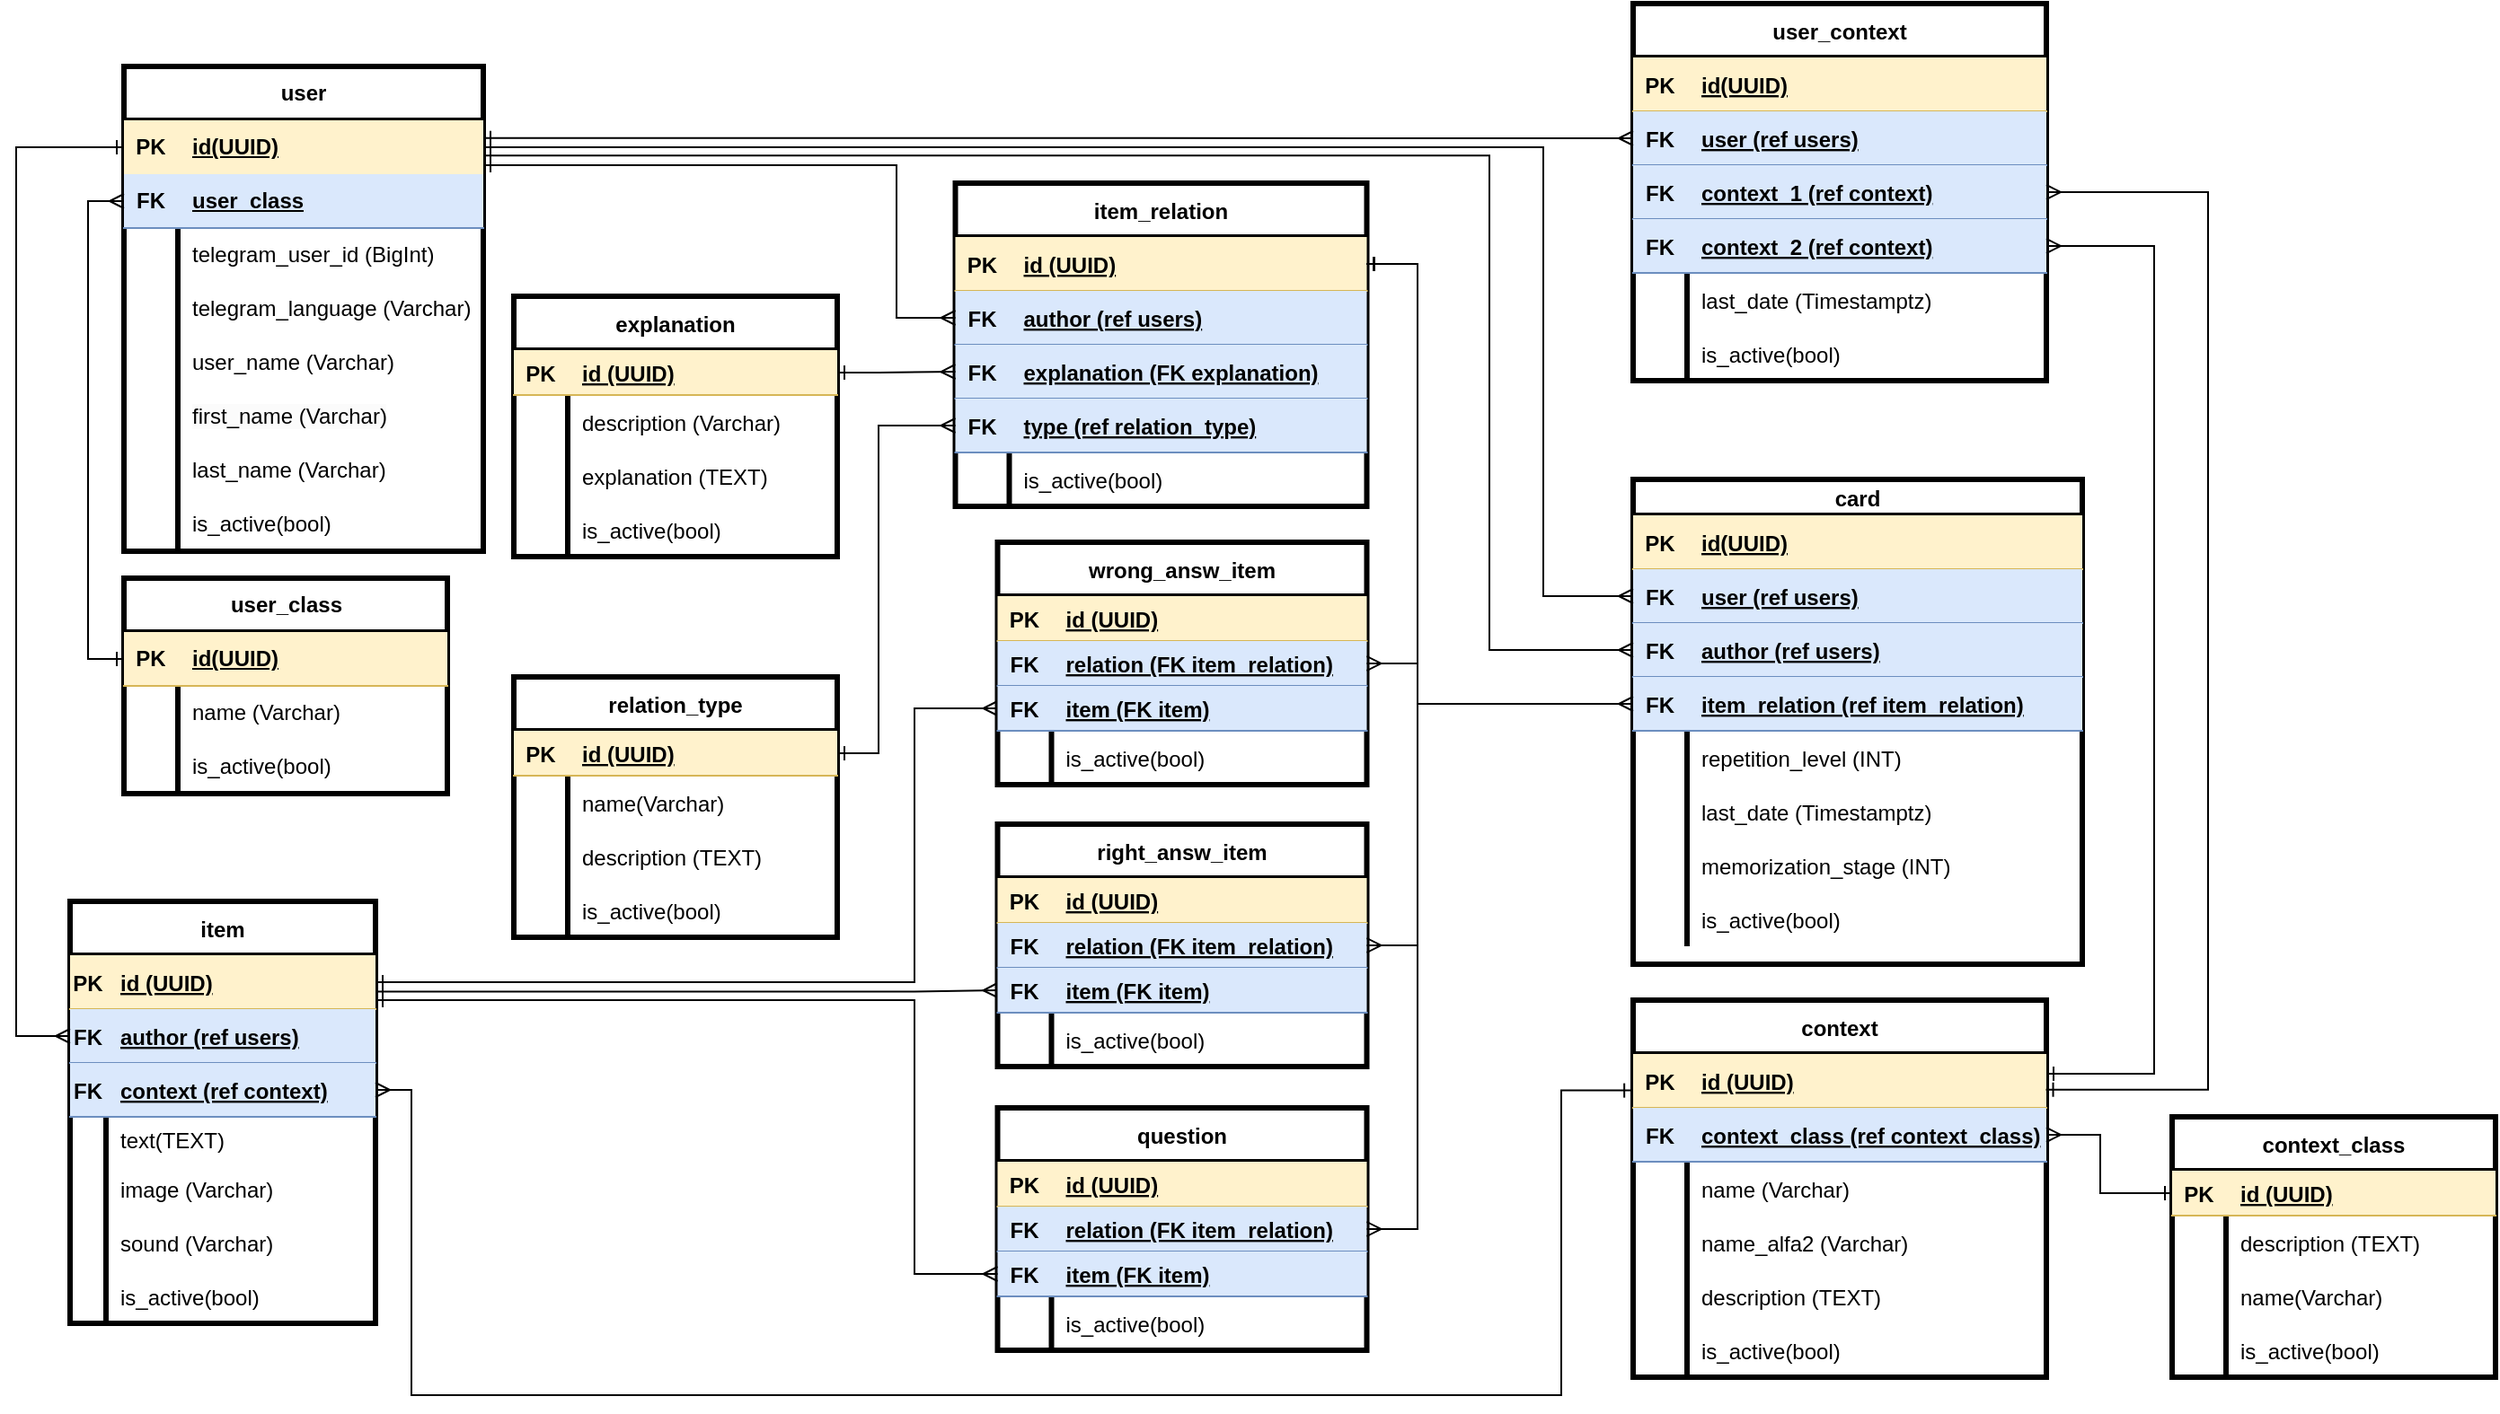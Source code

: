 <mxfile version="21.3.0" type="github">
  <diagram name="Страница 1" id="HOyWcJGzsAJvnxjZpjYC">
    <mxGraphModel dx="2154" dy="692" grid="1" gridSize="10" guides="1" tooltips="1" connect="1" arrows="1" fold="1" page="1" pageScale="1" pageWidth="827" pageHeight="1169" math="0" shadow="0">
      <root>
        <mxCell id="0" />
        <mxCell id="1" parent="0" />
        <mxCell id="xox8B6QIwZQnFtdCx0do-21" value="user" style="shape=table;startSize=30;container=1;collapsible=1;childLayout=tableLayout;fixedRows=1;rowLines=0;fontStyle=1;align=center;resizeLast=1;html=1;whiteSpace=wrap;movable=1;resizable=1;rotatable=1;deletable=1;editable=1;locked=0;connectable=1;strokeWidth=3;" parent="1" vertex="1">
          <mxGeometry x="-720" y="40" width="200" height="270" as="geometry" />
        </mxCell>
        <mxCell id="xox8B6QIwZQnFtdCx0do-22" value="" style="shape=tableRow;horizontal=0;startSize=0;swimlaneHead=0;swimlaneBody=0;fillColor=#fff2cc;collapsible=0;dropTarget=0;points=[[0,0.5],[1,0.5]];portConstraint=eastwest;top=0;left=0;right=0;bottom=0;html=1;strokeColor=#d6b656;" parent="xox8B6QIwZQnFtdCx0do-21" vertex="1">
          <mxGeometry y="30" width="200" height="30" as="geometry" />
        </mxCell>
        <mxCell id="xox8B6QIwZQnFtdCx0do-23" value="PK" style="shape=partialRectangle;connectable=0;fillColor=none;top=0;left=0;bottom=0;right=0;fontStyle=1;overflow=hidden;html=1;whiteSpace=wrap;" parent="xox8B6QIwZQnFtdCx0do-22" vertex="1">
          <mxGeometry width="30" height="30" as="geometry">
            <mxRectangle width="30" height="30" as="alternateBounds" />
          </mxGeometry>
        </mxCell>
        <mxCell id="xox8B6QIwZQnFtdCx0do-24" value="id(UUID)" style="shape=partialRectangle;connectable=0;fillColor=none;top=0;left=0;bottom=0;right=0;align=left;spacingLeft=6;fontStyle=5;overflow=hidden;html=1;whiteSpace=wrap;" parent="xox8B6QIwZQnFtdCx0do-22" vertex="1">
          <mxGeometry x="30" width="170" height="30" as="geometry">
            <mxRectangle width="170" height="30" as="alternateBounds" />
          </mxGeometry>
        </mxCell>
        <mxCell id="xox8B6QIwZQnFtdCx0do-25" value="" style="shape=tableRow;horizontal=0;startSize=0;swimlaneHead=0;swimlaneBody=0;fillColor=#dae8fc;collapsible=0;dropTarget=0;points=[[0,0.5],[1,0.5]];portConstraint=eastwest;top=0;left=0;right=0;bottom=1;html=1;strokeColor=#6c8ebf;" parent="xox8B6QIwZQnFtdCx0do-21" vertex="1">
          <mxGeometry y="60" width="200" height="30" as="geometry" />
        </mxCell>
        <mxCell id="xox8B6QIwZQnFtdCx0do-26" value="FK" style="shape=partialRectangle;connectable=0;fillColor=none;top=0;left=0;bottom=0;right=0;fontStyle=1;overflow=hidden;html=1;whiteSpace=wrap;" parent="xox8B6QIwZQnFtdCx0do-25" vertex="1">
          <mxGeometry width="30" height="30" as="geometry">
            <mxRectangle width="30" height="30" as="alternateBounds" />
          </mxGeometry>
        </mxCell>
        <mxCell id="xox8B6QIwZQnFtdCx0do-27" value="user_class" style="shape=partialRectangle;connectable=0;fillColor=none;top=0;left=0;bottom=0;right=0;align=left;spacingLeft=6;fontStyle=5;overflow=hidden;html=1;whiteSpace=wrap;" parent="xox8B6QIwZQnFtdCx0do-25" vertex="1">
          <mxGeometry x="30" width="170" height="30" as="geometry">
            <mxRectangle width="170" height="30" as="alternateBounds" />
          </mxGeometry>
        </mxCell>
        <mxCell id="xox8B6QIwZQnFtdCx0do-28" value="" style="shape=tableRow;horizontal=0;startSize=0;swimlaneHead=0;swimlaneBody=0;fillColor=none;collapsible=0;dropTarget=0;points=[[0,0.5],[1,0.5]];portConstraint=eastwest;top=0;left=0;right=0;bottom=0;html=1;" parent="xox8B6QIwZQnFtdCx0do-21" vertex="1">
          <mxGeometry y="90" width="200" height="30" as="geometry" />
        </mxCell>
        <mxCell id="xox8B6QIwZQnFtdCx0do-29" value="" style="shape=partialRectangle;connectable=0;fillColor=none;top=0;left=0;bottom=0;right=0;editable=1;overflow=hidden;html=1;whiteSpace=wrap;" parent="xox8B6QIwZQnFtdCx0do-28" vertex="1">
          <mxGeometry width="30" height="30" as="geometry">
            <mxRectangle width="30" height="30" as="alternateBounds" />
          </mxGeometry>
        </mxCell>
        <mxCell id="xox8B6QIwZQnFtdCx0do-30" value="telegram_user_id (BigInt)" style="shape=partialRectangle;connectable=0;fillColor=none;top=0;left=0;bottom=0;right=0;align=left;spacingLeft=6;overflow=hidden;html=1;whiteSpace=wrap;" parent="xox8B6QIwZQnFtdCx0do-28" vertex="1">
          <mxGeometry x="30" width="170" height="30" as="geometry">
            <mxRectangle width="170" height="30" as="alternateBounds" />
          </mxGeometry>
        </mxCell>
        <mxCell id="xox8B6QIwZQnFtdCx0do-31" value="" style="shape=tableRow;horizontal=0;startSize=0;swimlaneHead=0;swimlaneBody=0;fillColor=none;collapsible=0;dropTarget=0;points=[[0,0.5],[1,0.5]];portConstraint=eastwest;top=0;left=0;right=0;bottom=0;html=1;" parent="xox8B6QIwZQnFtdCx0do-21" vertex="1">
          <mxGeometry y="120" width="200" height="30" as="geometry" />
        </mxCell>
        <mxCell id="xox8B6QIwZQnFtdCx0do-32" value="" style="shape=partialRectangle;connectable=0;fillColor=none;top=0;left=0;bottom=0;right=0;editable=1;overflow=hidden;html=1;whiteSpace=wrap;" parent="xox8B6QIwZQnFtdCx0do-31" vertex="1">
          <mxGeometry width="30" height="30" as="geometry">
            <mxRectangle width="30" height="30" as="alternateBounds" />
          </mxGeometry>
        </mxCell>
        <mxCell id="xox8B6QIwZQnFtdCx0do-33" value="telegram_language (Varchar)" style="shape=partialRectangle;connectable=0;fillColor=none;top=0;left=0;bottom=0;right=0;align=left;spacingLeft=6;overflow=hidden;html=1;whiteSpace=wrap;" parent="xox8B6QIwZQnFtdCx0do-31" vertex="1">
          <mxGeometry x="30" width="170" height="30" as="geometry">
            <mxRectangle width="170" height="30" as="alternateBounds" />
          </mxGeometry>
        </mxCell>
        <mxCell id="xox8B6QIwZQnFtdCx0do-79" style="shape=tableRow;horizontal=0;startSize=0;swimlaneHead=0;swimlaneBody=0;fillColor=none;collapsible=0;dropTarget=0;points=[[0,0.5],[1,0.5]];portConstraint=eastwest;top=0;left=0;right=0;bottom=0;html=1;" parent="xox8B6QIwZQnFtdCx0do-21" vertex="1">
          <mxGeometry y="150" width="200" height="30" as="geometry" />
        </mxCell>
        <mxCell id="xox8B6QIwZQnFtdCx0do-80" style="shape=partialRectangle;connectable=0;fillColor=none;top=0;left=0;bottom=0;right=0;editable=1;overflow=hidden;html=1;whiteSpace=wrap;" parent="xox8B6QIwZQnFtdCx0do-79" vertex="1">
          <mxGeometry width="30" height="30" as="geometry">
            <mxRectangle width="30" height="30" as="alternateBounds" />
          </mxGeometry>
        </mxCell>
        <mxCell id="xox8B6QIwZQnFtdCx0do-81" value="user_name (Varchar)" style="shape=partialRectangle;connectable=0;fillColor=none;top=0;left=0;bottom=0;right=0;align=left;spacingLeft=6;overflow=hidden;html=1;whiteSpace=wrap;" parent="xox8B6QIwZQnFtdCx0do-79" vertex="1">
          <mxGeometry x="30" width="170" height="30" as="geometry">
            <mxRectangle width="170" height="30" as="alternateBounds" />
          </mxGeometry>
        </mxCell>
        <mxCell id="xox8B6QIwZQnFtdCx0do-82" style="shape=tableRow;horizontal=0;startSize=0;swimlaneHead=0;swimlaneBody=0;fillColor=none;collapsible=0;dropTarget=0;points=[[0,0.5],[1,0.5]];portConstraint=eastwest;top=0;left=0;right=0;bottom=0;html=1;" parent="xox8B6QIwZQnFtdCx0do-21" vertex="1">
          <mxGeometry y="180" width="200" height="30" as="geometry" />
        </mxCell>
        <mxCell id="xox8B6QIwZQnFtdCx0do-83" style="shape=partialRectangle;connectable=0;fillColor=none;top=0;left=0;bottom=0;right=0;editable=1;overflow=hidden;html=1;whiteSpace=wrap;" parent="xox8B6QIwZQnFtdCx0do-82" vertex="1">
          <mxGeometry width="30" height="30" as="geometry">
            <mxRectangle width="30" height="30" as="alternateBounds" />
          </mxGeometry>
        </mxCell>
        <mxCell id="xox8B6QIwZQnFtdCx0do-84" value="&lt;span style=&quot;color: rgb(0, 0, 0); font-family: Helvetica; font-size: 12px; font-style: normal; font-variant-ligatures: normal; font-variant-caps: normal; font-weight: 400; letter-spacing: normal; orphans: 2; text-align: left; text-indent: 0px; text-transform: none; widows: 2; word-spacing: 0px; -webkit-text-stroke-width: 0px; background-color: rgb(251, 251, 251); text-decoration-thickness: initial; text-decoration-style: initial; text-decoration-color: initial; float: none; display: inline !important;&quot;&gt;first_name (Varchar)&lt;/span&gt;" style="shape=partialRectangle;connectable=0;fillColor=none;top=0;left=0;bottom=0;right=0;align=left;spacingLeft=6;overflow=hidden;html=1;whiteSpace=wrap;" parent="xox8B6QIwZQnFtdCx0do-82" vertex="1">
          <mxGeometry x="30" width="170" height="30" as="geometry">
            <mxRectangle width="170" height="30" as="alternateBounds" />
          </mxGeometry>
        </mxCell>
        <mxCell id="xox8B6QIwZQnFtdCx0do-85" style="shape=tableRow;horizontal=0;startSize=0;swimlaneHead=0;swimlaneBody=0;fillColor=none;collapsible=0;dropTarget=0;points=[[0,0.5],[1,0.5]];portConstraint=eastwest;top=0;left=0;right=0;bottom=0;html=1;" parent="xox8B6QIwZQnFtdCx0do-21" vertex="1">
          <mxGeometry y="210" width="200" height="30" as="geometry" />
        </mxCell>
        <mxCell id="xox8B6QIwZQnFtdCx0do-86" style="shape=partialRectangle;connectable=0;fillColor=none;top=0;left=0;bottom=0;right=0;editable=1;overflow=hidden;html=1;whiteSpace=wrap;" parent="xox8B6QIwZQnFtdCx0do-85" vertex="1">
          <mxGeometry width="30" height="30" as="geometry">
            <mxRectangle width="30" height="30" as="alternateBounds" />
          </mxGeometry>
        </mxCell>
        <mxCell id="xox8B6QIwZQnFtdCx0do-87" value="last_name (Varchar)" style="shape=partialRectangle;connectable=0;fillColor=none;top=0;left=0;bottom=0;right=0;align=left;spacingLeft=6;overflow=hidden;html=1;whiteSpace=wrap;" parent="xox8B6QIwZQnFtdCx0do-85" vertex="1">
          <mxGeometry x="30" width="170" height="30" as="geometry">
            <mxRectangle width="170" height="30" as="alternateBounds" />
          </mxGeometry>
        </mxCell>
        <mxCell id="xox8B6QIwZQnFtdCx0do-264" style="shape=tableRow;horizontal=0;startSize=0;swimlaneHead=0;swimlaneBody=0;fillColor=none;collapsible=0;dropTarget=0;points=[[0,0.5],[1,0.5]];portConstraint=eastwest;top=0;left=0;right=0;bottom=0;html=1;" parent="xox8B6QIwZQnFtdCx0do-21" vertex="1">
          <mxGeometry y="240" width="200" height="30" as="geometry" />
        </mxCell>
        <mxCell id="xox8B6QIwZQnFtdCx0do-265" style="shape=partialRectangle;connectable=0;fillColor=none;top=0;left=0;bottom=0;right=0;editable=1;overflow=hidden;html=1;whiteSpace=wrap;" parent="xox8B6QIwZQnFtdCx0do-264" vertex="1">
          <mxGeometry width="30" height="30" as="geometry">
            <mxRectangle width="30" height="30" as="alternateBounds" />
          </mxGeometry>
        </mxCell>
        <mxCell id="xox8B6QIwZQnFtdCx0do-266" value="is_active(bool)" style="shape=partialRectangle;connectable=0;fillColor=none;top=0;left=0;bottom=0;right=0;align=left;spacingLeft=6;overflow=hidden;html=1;whiteSpace=wrap;" parent="xox8B6QIwZQnFtdCx0do-264" vertex="1">
          <mxGeometry x="30" width="170" height="30" as="geometry">
            <mxRectangle width="170" height="30" as="alternateBounds" />
          </mxGeometry>
        </mxCell>
        <UserObject label="user_class" tooltip="class:&#xa;- student (ordinary user)&#xa;- teacher&#xa;- translation provider" id="xox8B6QIwZQnFtdCx0do-34">
          <mxCell style="shape=table;startSize=30;container=1;collapsible=1;childLayout=tableLayout;fixedRows=1;rowLines=0;fontStyle=1;align=center;resizeLast=1;html=1;strokeWidth=3;" parent="1" vertex="1">
            <mxGeometry x="-720" y="325" width="180" height="120" as="geometry" />
          </mxCell>
        </UserObject>
        <mxCell id="xox8B6QIwZQnFtdCx0do-35" value="" style="shape=tableRow;horizontal=0;startSize=0;swimlaneHead=0;swimlaneBody=0;fillColor=#fff2cc;collapsible=0;dropTarget=0;points=[[0,0.5],[1,0.5]];portConstraint=eastwest;top=0;left=0;right=0;bottom=1;strokeColor=#d6b656;" parent="xox8B6QIwZQnFtdCx0do-34" vertex="1">
          <mxGeometry y="30" width="180" height="30" as="geometry" />
        </mxCell>
        <mxCell id="xox8B6QIwZQnFtdCx0do-36" value="PK" style="shape=partialRectangle;connectable=0;fillColor=none;top=0;left=0;bottom=0;right=0;fontStyle=1;overflow=hidden;whiteSpace=wrap;html=1;" parent="xox8B6QIwZQnFtdCx0do-35" vertex="1">
          <mxGeometry width="30" height="30" as="geometry">
            <mxRectangle width="30" height="30" as="alternateBounds" />
          </mxGeometry>
        </mxCell>
        <mxCell id="xox8B6QIwZQnFtdCx0do-37" value="id(UUID)" style="shape=partialRectangle;connectable=0;fillColor=none;top=0;left=0;bottom=0;right=0;align=left;spacingLeft=6;fontStyle=5;overflow=hidden;whiteSpace=wrap;html=1;" parent="xox8B6QIwZQnFtdCx0do-35" vertex="1">
          <mxGeometry x="30" width="150" height="30" as="geometry">
            <mxRectangle width="150" height="30" as="alternateBounds" />
          </mxGeometry>
        </mxCell>
        <mxCell id="xox8B6QIwZQnFtdCx0do-38" value="" style="shape=tableRow;horizontal=0;startSize=0;swimlaneHead=0;swimlaneBody=0;fillColor=none;collapsible=0;dropTarget=0;points=[[0,0.5],[1,0.5]];portConstraint=eastwest;top=0;left=0;right=0;bottom=0;" parent="xox8B6QIwZQnFtdCx0do-34" vertex="1">
          <mxGeometry y="60" width="180" height="30" as="geometry" />
        </mxCell>
        <mxCell id="xox8B6QIwZQnFtdCx0do-39" value="" style="shape=partialRectangle;connectable=0;fillColor=none;top=0;left=0;bottom=0;right=0;editable=1;overflow=hidden;whiteSpace=wrap;html=1;" parent="xox8B6QIwZQnFtdCx0do-38" vertex="1">
          <mxGeometry width="30" height="30" as="geometry">
            <mxRectangle width="30" height="30" as="alternateBounds" />
          </mxGeometry>
        </mxCell>
        <mxCell id="xox8B6QIwZQnFtdCx0do-40" value="name (Varchar)" style="shape=partialRectangle;connectable=0;fillColor=none;top=0;left=0;bottom=0;right=0;align=left;spacingLeft=6;overflow=hidden;whiteSpace=wrap;html=1;" parent="xox8B6QIwZQnFtdCx0do-38" vertex="1">
          <mxGeometry x="30" width="150" height="30" as="geometry">
            <mxRectangle width="150" height="30" as="alternateBounds" />
          </mxGeometry>
        </mxCell>
        <mxCell id="xox8B6QIwZQnFtdCx0do-261" style="shape=tableRow;horizontal=0;startSize=0;swimlaneHead=0;swimlaneBody=0;fillColor=none;collapsible=0;dropTarget=0;points=[[0,0.5],[1,0.5]];portConstraint=eastwest;top=0;left=0;right=0;bottom=0;" parent="xox8B6QIwZQnFtdCx0do-34" vertex="1">
          <mxGeometry y="90" width="180" height="30" as="geometry" />
        </mxCell>
        <mxCell id="xox8B6QIwZQnFtdCx0do-262" style="shape=partialRectangle;connectable=0;fillColor=none;top=0;left=0;bottom=0;right=0;editable=1;overflow=hidden;whiteSpace=wrap;html=1;" parent="xox8B6QIwZQnFtdCx0do-261" vertex="1">
          <mxGeometry width="30" height="30" as="geometry">
            <mxRectangle width="30" height="30" as="alternateBounds" />
          </mxGeometry>
        </mxCell>
        <mxCell id="xox8B6QIwZQnFtdCx0do-263" value="is_active(bool)" style="shape=partialRectangle;connectable=0;fillColor=none;top=0;left=0;bottom=0;right=0;align=left;spacingLeft=6;overflow=hidden;whiteSpace=wrap;html=1;" parent="xox8B6QIwZQnFtdCx0do-261" vertex="1">
          <mxGeometry x="30" width="150" height="30" as="geometry">
            <mxRectangle width="150" height="30" as="alternateBounds" />
          </mxGeometry>
        </mxCell>
        <mxCell id="xox8B6QIwZQnFtdCx0do-47" value="" style="edgeStyle=elbowEdgeStyle;fontSize=12;html=1;endArrow=ERmany;rounded=0;entryX=0;entryY=0.5;entryDx=0;entryDy=0;exitX=0;exitY=0.5;exitDx=0;exitDy=0;startArrow=ERone;startFill=0;" parent="1" source="xox8B6QIwZQnFtdCx0do-35" target="xox8B6QIwZQnFtdCx0do-25" edge="1">
          <mxGeometry width="100" height="100" relative="1" as="geometry">
            <mxPoint x="-690" y="440" as="sourcePoint" />
            <mxPoint x="-590" y="340" as="targetPoint" />
            <Array as="points">
              <mxPoint x="-740" y="250" />
            </Array>
          </mxGeometry>
        </mxCell>
        <UserObject label="item" tooltip="text:&#xa;- words to translate (langs - lang)&#xa;- examination question or answer (tests - test)&#xa;- additional materials - image, sound (presented with links)" id="xox8B6QIwZQnFtdCx0do-88">
          <mxCell style="shape=table;startSize=30;container=1;collapsible=1;childLayout=tableLayout;fixedRows=1;rowLines=0;fontStyle=1;align=center;resizeLast=1;strokeWidth=3;" parent="1" vertex="1">
            <mxGeometry x="-750" y="505" width="170" height="235" as="geometry" />
          </mxCell>
        </UserObject>
        <mxCell id="xox8B6QIwZQnFtdCx0do-89" value="" style="shape=tableRow;horizontal=0;startSize=0;swimlaneHead=0;swimlaneBody=0;fillColor=#fff2cc;collapsible=0;dropTarget=0;points=[[0,0.5],[1,0.5]];portConstraint=eastwest;top=0;left=0;right=0;bottom=1;strokeColor=#d6b656;" parent="xox8B6QIwZQnFtdCx0do-88" vertex="1">
          <mxGeometry y="30" width="170" height="30" as="geometry" />
        </mxCell>
        <mxCell id="xox8B6QIwZQnFtdCx0do-90" value="PK" style="shape=partialRectangle;connectable=0;fillColor=none;top=0;left=0;bottom=0;right=0;fontStyle=1;overflow=hidden;" parent="xox8B6QIwZQnFtdCx0do-89" vertex="1">
          <mxGeometry width="20" height="30" as="geometry">
            <mxRectangle width="20" height="30" as="alternateBounds" />
          </mxGeometry>
        </mxCell>
        <mxCell id="xox8B6QIwZQnFtdCx0do-91" value="id (UUID)" style="shape=partialRectangle;connectable=0;fillColor=none;top=0;left=0;bottom=0;right=0;align=left;spacingLeft=6;fontStyle=5;overflow=hidden;" parent="xox8B6QIwZQnFtdCx0do-89" vertex="1">
          <mxGeometry x="20" width="150" height="30" as="geometry">
            <mxRectangle width="150" height="30" as="alternateBounds" />
          </mxGeometry>
        </mxCell>
        <mxCell id="xox8B6QIwZQnFtdCx0do-187" style="shape=tableRow;horizontal=0;startSize=0;swimlaneHead=0;swimlaneBody=0;fillColor=#dae8fc;collapsible=0;dropTarget=0;points=[[0,0.5],[1,0.5]];portConstraint=eastwest;top=0;left=0;right=0;bottom=1;strokeColor=#6c8ebf;" parent="xox8B6QIwZQnFtdCx0do-88" vertex="1">
          <mxGeometry y="60" width="170" height="30" as="geometry" />
        </mxCell>
        <mxCell id="xox8B6QIwZQnFtdCx0do-188" value="FK" style="shape=partialRectangle;connectable=0;fillColor=none;top=0;left=0;bottom=0;right=0;fontStyle=1;overflow=hidden;" parent="xox8B6QIwZQnFtdCx0do-187" vertex="1">
          <mxGeometry width="20" height="30" as="geometry">
            <mxRectangle width="20" height="30" as="alternateBounds" />
          </mxGeometry>
        </mxCell>
        <mxCell id="xox8B6QIwZQnFtdCx0do-189" value="author (ref users)" style="shape=partialRectangle;connectable=0;fillColor=none;top=0;left=0;bottom=0;right=0;align=left;spacingLeft=6;fontStyle=5;overflow=hidden;" parent="xox8B6QIwZQnFtdCx0do-187" vertex="1">
          <mxGeometry x="20" width="150" height="30" as="geometry">
            <mxRectangle width="150" height="30" as="alternateBounds" />
          </mxGeometry>
        </mxCell>
        <mxCell id="xox8B6QIwZQnFtdCx0do-190" style="shape=tableRow;horizontal=0;startSize=0;swimlaneHead=0;swimlaneBody=0;fillColor=#dae8fc;collapsible=0;dropTarget=0;points=[[0,0.5],[1,0.5]];portConstraint=eastwest;top=0;left=0;right=0;bottom=1;allowArrows=0;swimlaneLine=0;strokeColor=#6c8ebf;" parent="xox8B6QIwZQnFtdCx0do-88" vertex="1">
          <mxGeometry y="90" width="170" height="30" as="geometry" />
        </mxCell>
        <mxCell id="xox8B6QIwZQnFtdCx0do-191" value="FK" style="shape=partialRectangle;connectable=0;fillColor=none;top=0;left=0;bottom=0;right=0;fontStyle=1;overflow=hidden;" parent="xox8B6QIwZQnFtdCx0do-190" vertex="1">
          <mxGeometry width="20" height="30" as="geometry">
            <mxRectangle width="20" height="30" as="alternateBounds" />
          </mxGeometry>
        </mxCell>
        <mxCell id="xox8B6QIwZQnFtdCx0do-192" value="context (ref context)" style="shape=partialRectangle;connectable=0;fillColor=none;top=0;left=0;bottom=0;right=0;align=left;spacingLeft=6;fontStyle=5;overflow=hidden;" parent="xox8B6QIwZQnFtdCx0do-190" vertex="1">
          <mxGeometry x="20" width="150" height="30" as="geometry">
            <mxRectangle width="150" height="30" as="alternateBounds" />
          </mxGeometry>
        </mxCell>
        <mxCell id="xox8B6QIwZQnFtdCx0do-92" value="" style="shape=tableRow;horizontal=0;startSize=0;swimlaneHead=0;swimlaneBody=0;fillColor=none;collapsible=0;dropTarget=0;points=[[0,0.5],[1,0.5]];portConstraint=eastwest;top=0;left=0;right=0;bottom=0;" parent="xox8B6QIwZQnFtdCx0do-88" vertex="1">
          <mxGeometry y="120" width="170" height="25" as="geometry" />
        </mxCell>
        <mxCell id="xox8B6QIwZQnFtdCx0do-93" value="" style="shape=partialRectangle;connectable=0;fillColor=none;top=0;left=0;bottom=0;right=0;editable=1;overflow=hidden;" parent="xox8B6QIwZQnFtdCx0do-92" vertex="1">
          <mxGeometry width="20" height="25" as="geometry">
            <mxRectangle width="20" height="25" as="alternateBounds" />
          </mxGeometry>
        </mxCell>
        <mxCell id="xox8B6QIwZQnFtdCx0do-94" value="text(TEXT)" style="shape=partialRectangle;connectable=0;fillColor=none;top=0;left=0;bottom=0;right=0;align=left;spacingLeft=6;overflow=hidden;" parent="xox8B6QIwZQnFtdCx0do-92" vertex="1">
          <mxGeometry x="20" width="150" height="25" as="geometry">
            <mxRectangle width="150" height="25" as="alternateBounds" />
          </mxGeometry>
        </mxCell>
        <mxCell id="xox8B6QIwZQnFtdCx0do-95" value="" style="shape=tableRow;horizontal=0;startSize=0;swimlaneHead=0;swimlaneBody=0;fillColor=none;collapsible=0;dropTarget=0;points=[[0,0.5],[1,0.5]];portConstraint=eastwest;top=0;left=0;right=0;bottom=0;" parent="xox8B6QIwZQnFtdCx0do-88" vertex="1">
          <mxGeometry y="145" width="170" height="30" as="geometry" />
        </mxCell>
        <mxCell id="xox8B6QIwZQnFtdCx0do-96" value="" style="shape=partialRectangle;connectable=0;fillColor=none;top=0;left=0;bottom=0;right=0;editable=1;overflow=hidden;" parent="xox8B6QIwZQnFtdCx0do-95" vertex="1">
          <mxGeometry width="20" height="30" as="geometry">
            <mxRectangle width="20" height="30" as="alternateBounds" />
          </mxGeometry>
        </mxCell>
        <mxCell id="xox8B6QIwZQnFtdCx0do-97" value="image (Varchar)" style="shape=partialRectangle;connectable=0;fillColor=none;top=0;left=0;bottom=0;right=0;align=left;spacingLeft=6;overflow=hidden;" parent="xox8B6QIwZQnFtdCx0do-95" vertex="1">
          <mxGeometry x="20" width="150" height="30" as="geometry">
            <mxRectangle width="150" height="30" as="alternateBounds" />
          </mxGeometry>
        </mxCell>
        <mxCell id="xox8B6QIwZQnFtdCx0do-243" style="shape=tableRow;horizontal=0;startSize=0;swimlaneHead=0;swimlaneBody=0;fillColor=none;collapsible=0;dropTarget=0;points=[[0,0.5],[1,0.5]];portConstraint=eastwest;top=0;left=0;right=0;bottom=0;" parent="xox8B6QIwZQnFtdCx0do-88" vertex="1">
          <mxGeometry y="175" width="170" height="30" as="geometry" />
        </mxCell>
        <mxCell id="xox8B6QIwZQnFtdCx0do-244" style="shape=partialRectangle;connectable=0;fillColor=none;top=0;left=0;bottom=0;right=0;editable=1;overflow=hidden;" parent="xox8B6QIwZQnFtdCx0do-243" vertex="1">
          <mxGeometry width="20" height="30" as="geometry">
            <mxRectangle width="20" height="30" as="alternateBounds" />
          </mxGeometry>
        </mxCell>
        <mxCell id="xox8B6QIwZQnFtdCx0do-245" value="sound (Varchar)" style="shape=partialRectangle;connectable=0;fillColor=none;top=0;left=0;bottom=0;right=0;align=left;spacingLeft=6;overflow=hidden;" parent="xox8B6QIwZQnFtdCx0do-243" vertex="1">
          <mxGeometry x="20" width="150" height="30" as="geometry">
            <mxRectangle width="150" height="30" as="alternateBounds" />
          </mxGeometry>
        </mxCell>
        <mxCell id="xox8B6QIwZQnFtdCx0do-246" style="shape=tableRow;horizontal=0;startSize=0;swimlaneHead=0;swimlaneBody=0;fillColor=none;collapsible=0;dropTarget=0;points=[[0,0.5],[1,0.5]];portConstraint=eastwest;top=0;left=0;right=0;bottom=0;" parent="xox8B6QIwZQnFtdCx0do-88" vertex="1">
          <mxGeometry y="205" width="170" height="30" as="geometry" />
        </mxCell>
        <mxCell id="xox8B6QIwZQnFtdCx0do-247" style="shape=partialRectangle;connectable=0;fillColor=none;top=0;left=0;bottom=0;right=0;editable=1;overflow=hidden;" parent="xox8B6QIwZQnFtdCx0do-246" vertex="1">
          <mxGeometry width="20" height="30" as="geometry">
            <mxRectangle width="20" height="30" as="alternateBounds" />
          </mxGeometry>
        </mxCell>
        <mxCell id="xox8B6QIwZQnFtdCx0do-248" value="is_active(bool)" style="shape=partialRectangle;connectable=0;fillColor=none;top=0;left=0;bottom=0;right=0;align=left;spacingLeft=6;overflow=hidden;" parent="xox8B6QIwZQnFtdCx0do-246" vertex="1">
          <mxGeometry x="20" width="150" height="30" as="geometry">
            <mxRectangle width="150" height="30" as="alternateBounds" />
          </mxGeometry>
        </mxCell>
        <mxCell id="xox8B6QIwZQnFtdCx0do-104" value="item_relation" style="shape=table;startSize=30;container=1;collapsible=1;childLayout=tableLayout;fixedRows=1;rowLines=0;fontStyle=1;align=center;resizeLast=1;strokeWidth=3;" parent="1" vertex="1">
          <mxGeometry x="-257.25" y="105" width="229" height="180" as="geometry" />
        </mxCell>
        <mxCell id="xox8B6QIwZQnFtdCx0do-105" value="" style="shape=tableRow;horizontal=0;startSize=0;swimlaneHead=0;swimlaneBody=0;fillColor=#fff2cc;collapsible=0;dropTarget=0;points=[[0,0.5],[1,0.5]];portConstraint=eastwest;top=0;left=0;right=0;bottom=1;strokeColor=#d6b656;" parent="xox8B6QIwZQnFtdCx0do-104" vertex="1">
          <mxGeometry y="30" width="229" height="30" as="geometry" />
        </mxCell>
        <mxCell id="xox8B6QIwZQnFtdCx0do-106" value="PK" style="shape=partialRectangle;connectable=0;fillColor=none;top=0;left=0;bottom=0;right=0;fontStyle=1;overflow=hidden;" parent="xox8B6QIwZQnFtdCx0do-105" vertex="1">
          <mxGeometry width="30" height="30" as="geometry">
            <mxRectangle width="30" height="30" as="alternateBounds" />
          </mxGeometry>
        </mxCell>
        <mxCell id="xox8B6QIwZQnFtdCx0do-107" value="id (UUID)" style="shape=partialRectangle;connectable=0;fillColor=none;top=0;left=0;bottom=0;right=0;align=left;spacingLeft=6;fontStyle=5;overflow=hidden;" parent="xox8B6QIwZQnFtdCx0do-105" vertex="1">
          <mxGeometry x="30" width="199" height="30" as="geometry">
            <mxRectangle width="199" height="30" as="alternateBounds" />
          </mxGeometry>
        </mxCell>
        <mxCell id="xox8B6QIwZQnFtdCx0do-207" style="shape=tableRow;horizontal=0;startSize=0;swimlaneHead=0;swimlaneBody=0;fillColor=#dae8fc;collapsible=0;dropTarget=0;points=[[0,0.5],[1,0.5]];portConstraint=eastwest;top=0;left=0;right=0;bottom=1;strokeColor=#6c8ebf;" parent="xox8B6QIwZQnFtdCx0do-104" vertex="1">
          <mxGeometry y="60" width="229" height="30" as="geometry" />
        </mxCell>
        <mxCell id="xox8B6QIwZQnFtdCx0do-208" value="FK" style="shape=partialRectangle;connectable=0;fillColor=none;top=0;left=0;bottom=0;right=0;fontStyle=1;overflow=hidden;" parent="xox8B6QIwZQnFtdCx0do-207" vertex="1">
          <mxGeometry width="30" height="30" as="geometry">
            <mxRectangle width="30" height="30" as="alternateBounds" />
          </mxGeometry>
        </mxCell>
        <mxCell id="xox8B6QIwZQnFtdCx0do-209" value="author (ref users)" style="shape=partialRectangle;connectable=0;fillColor=none;top=0;left=0;bottom=0;right=0;align=left;spacingLeft=6;fontStyle=5;overflow=hidden;" parent="xox8B6QIwZQnFtdCx0do-207" vertex="1">
          <mxGeometry x="30" width="199" height="30" as="geometry">
            <mxRectangle width="199" height="30" as="alternateBounds" />
          </mxGeometry>
        </mxCell>
        <mxCell id="xox8B6QIwZQnFtdCx0do-201" style="shape=tableRow;horizontal=0;startSize=0;swimlaneHead=0;swimlaneBody=0;fillColor=#dae8fc;collapsible=0;dropTarget=0;points=[[0,0.5],[1,0.5]];portConstraint=eastwest;top=0;left=0;right=0;bottom=1;strokeColor=#6c8ebf;" parent="xox8B6QIwZQnFtdCx0do-104" vertex="1">
          <mxGeometry y="90" width="229" height="30" as="geometry" />
        </mxCell>
        <mxCell id="xox8B6QIwZQnFtdCx0do-202" value="FK" style="shape=partialRectangle;connectable=0;fillColor=none;top=0;left=0;bottom=0;right=0;fontStyle=1;overflow=hidden;" parent="xox8B6QIwZQnFtdCx0do-201" vertex="1">
          <mxGeometry width="30" height="30" as="geometry">
            <mxRectangle width="30" height="30" as="alternateBounds" />
          </mxGeometry>
        </mxCell>
        <mxCell id="xox8B6QIwZQnFtdCx0do-203" value="explanation (FK explanation)" style="shape=partialRectangle;connectable=0;fillColor=none;top=0;left=0;bottom=0;right=0;align=left;spacingLeft=6;fontStyle=5;overflow=hidden;" parent="xox8B6QIwZQnFtdCx0do-201" vertex="1">
          <mxGeometry x="30" width="199" height="30" as="geometry">
            <mxRectangle width="199" height="30" as="alternateBounds" />
          </mxGeometry>
        </mxCell>
        <mxCell id="mFnWeaV1e1XOrckJdKMl-1" style="shape=tableRow;horizontal=0;startSize=0;swimlaneHead=0;swimlaneBody=0;fillColor=#dae8fc;collapsible=0;dropTarget=0;points=[[0,0.5],[1,0.5]];portConstraint=eastwest;top=0;left=0;right=0;bottom=1;strokeColor=#6c8ebf;" parent="xox8B6QIwZQnFtdCx0do-104" vertex="1">
          <mxGeometry y="120" width="229" height="30" as="geometry" />
        </mxCell>
        <mxCell id="mFnWeaV1e1XOrckJdKMl-2" value="FK" style="shape=partialRectangle;connectable=0;fillColor=none;top=0;left=0;bottom=0;right=0;fontStyle=1;overflow=hidden;" parent="mFnWeaV1e1XOrckJdKMl-1" vertex="1">
          <mxGeometry width="30" height="30" as="geometry">
            <mxRectangle width="30" height="30" as="alternateBounds" />
          </mxGeometry>
        </mxCell>
        <mxCell id="mFnWeaV1e1XOrckJdKMl-3" value="type (ref relation_type)" style="shape=partialRectangle;connectable=0;fillColor=none;top=0;left=0;bottom=0;right=0;align=left;spacingLeft=6;fontStyle=5;overflow=hidden;" parent="mFnWeaV1e1XOrckJdKMl-1" vertex="1">
          <mxGeometry x="30" width="199" height="30" as="geometry">
            <mxRectangle width="199" height="30" as="alternateBounds" />
          </mxGeometry>
        </mxCell>
        <mxCell id="xox8B6QIwZQnFtdCx0do-108" value="" style="shape=tableRow;horizontal=0;startSize=0;swimlaneHead=0;swimlaneBody=0;fillColor=none;collapsible=0;dropTarget=0;points=[[0,0.5],[1,0.5]];portConstraint=eastwest;top=0;left=0;right=0;bottom=0;" parent="xox8B6QIwZQnFtdCx0do-104" vertex="1">
          <mxGeometry y="150" width="229" height="30" as="geometry" />
        </mxCell>
        <mxCell id="xox8B6QIwZQnFtdCx0do-109" value="" style="shape=partialRectangle;connectable=0;fillColor=none;top=0;left=0;bottom=0;right=0;editable=1;overflow=hidden;" parent="xox8B6QIwZQnFtdCx0do-108" vertex="1">
          <mxGeometry width="30" height="30" as="geometry">
            <mxRectangle width="30" height="30" as="alternateBounds" />
          </mxGeometry>
        </mxCell>
        <mxCell id="xox8B6QIwZQnFtdCx0do-110" value="is_active(bool)" style="shape=partialRectangle;connectable=0;fillColor=none;top=0;left=0;bottom=0;right=0;align=left;spacingLeft=6;overflow=hidden;noLabel=0;" parent="xox8B6QIwZQnFtdCx0do-108" vertex="1">
          <mxGeometry x="30" width="199" height="30" as="geometry">
            <mxRectangle width="199" height="30" as="alternateBounds" />
          </mxGeometry>
        </mxCell>
        <UserObject label="card" tooltip="training card" id="xox8B6QIwZQnFtdCx0do-120">
          <mxCell style="shape=table;startSize=20;container=1;collapsible=1;childLayout=tableLayout;fixedRows=1;rowLines=0;fontStyle=1;align=center;resizeLast=1;strokeWidth=3;" parent="1" vertex="1">
            <mxGeometry x="120" y="270" width="250" height="270" as="geometry" />
          </mxCell>
        </UserObject>
        <mxCell id="xox8B6QIwZQnFtdCx0do-121" value="" style="shape=tableRow;horizontal=0;startSize=0;swimlaneHead=0;swimlaneBody=0;fillColor=#fff2cc;collapsible=0;dropTarget=0;points=[[0,0.5],[1,0.5]];portConstraint=eastwest;top=0;left=0;right=0;bottom=1;strokeColor=#d6b656;" parent="xox8B6QIwZQnFtdCx0do-120" vertex="1">
          <mxGeometry y="20" width="250" height="30" as="geometry" />
        </mxCell>
        <mxCell id="xox8B6QIwZQnFtdCx0do-122" value="PK" style="shape=partialRectangle;connectable=0;fillColor=none;top=0;left=0;bottom=0;right=0;fontStyle=1;overflow=hidden;" parent="xox8B6QIwZQnFtdCx0do-121" vertex="1">
          <mxGeometry width="30" height="30" as="geometry">
            <mxRectangle width="30" height="30" as="alternateBounds" />
          </mxGeometry>
        </mxCell>
        <mxCell id="xox8B6QIwZQnFtdCx0do-123" value="id(UUID)" style="shape=partialRectangle;connectable=0;fillColor=none;top=0;left=0;bottom=0;right=0;align=left;spacingLeft=6;fontStyle=5;overflow=hidden;" parent="xox8B6QIwZQnFtdCx0do-121" vertex="1">
          <mxGeometry x="30" width="220" height="30" as="geometry">
            <mxRectangle width="220" height="30" as="alternateBounds" />
          </mxGeometry>
        </mxCell>
        <mxCell id="xox8B6QIwZQnFtdCx0do-220" style="shape=tableRow;horizontal=0;startSize=0;swimlaneHead=0;swimlaneBody=0;fillColor=#dae8fc;collapsible=0;dropTarget=0;points=[[0,0.5],[1,0.5]];portConstraint=eastwest;top=0;left=0;right=0;bottom=1;strokeColor=#6c8ebf;" parent="xox8B6QIwZQnFtdCx0do-120" vertex="1">
          <mxGeometry y="50" width="250" height="30" as="geometry" />
        </mxCell>
        <mxCell id="xox8B6QIwZQnFtdCx0do-221" value="FK" style="shape=partialRectangle;connectable=0;fillColor=none;top=0;left=0;bottom=0;right=0;fontStyle=1;overflow=hidden;" parent="xox8B6QIwZQnFtdCx0do-220" vertex="1">
          <mxGeometry width="30" height="30" as="geometry">
            <mxRectangle width="30" height="30" as="alternateBounds" />
          </mxGeometry>
        </mxCell>
        <mxCell id="xox8B6QIwZQnFtdCx0do-222" value="user (ref users)" style="shape=partialRectangle;connectable=0;fillColor=none;top=0;left=0;bottom=0;right=0;align=left;spacingLeft=6;fontStyle=5;overflow=hidden;" parent="xox8B6QIwZQnFtdCx0do-220" vertex="1">
          <mxGeometry x="30" width="220" height="30" as="geometry">
            <mxRectangle width="220" height="30" as="alternateBounds" />
          </mxGeometry>
        </mxCell>
        <mxCell id="xox8B6QIwZQnFtdCx0do-217" style="shape=tableRow;horizontal=0;startSize=0;swimlaneHead=0;swimlaneBody=0;fillColor=#dae8fc;collapsible=0;dropTarget=0;points=[[0,0.5],[1,0.5]];portConstraint=eastwest;top=0;left=0;right=0;bottom=1;strokeColor=#6c8ebf;" parent="xox8B6QIwZQnFtdCx0do-120" vertex="1">
          <mxGeometry y="80" width="250" height="30" as="geometry" />
        </mxCell>
        <mxCell id="xox8B6QIwZQnFtdCx0do-218" value="FK" style="shape=partialRectangle;connectable=0;fillColor=none;top=0;left=0;bottom=0;right=0;fontStyle=1;overflow=hidden;" parent="xox8B6QIwZQnFtdCx0do-217" vertex="1">
          <mxGeometry width="30" height="30" as="geometry">
            <mxRectangle width="30" height="30" as="alternateBounds" />
          </mxGeometry>
        </mxCell>
        <mxCell id="xox8B6QIwZQnFtdCx0do-219" value="author (ref users)" style="shape=partialRectangle;connectable=0;fillColor=none;top=0;left=0;bottom=0;right=0;align=left;spacingLeft=6;fontStyle=5;overflow=hidden;" parent="xox8B6QIwZQnFtdCx0do-217" vertex="1">
          <mxGeometry x="30" width="220" height="30" as="geometry">
            <mxRectangle width="220" height="30" as="alternateBounds" />
          </mxGeometry>
        </mxCell>
        <mxCell id="xox8B6QIwZQnFtdCx0do-214" style="shape=tableRow;horizontal=0;startSize=0;swimlaneHead=0;swimlaneBody=0;fillColor=#dae8fc;collapsible=0;dropTarget=0;points=[[0,0.5],[1,0.5]];portConstraint=eastwest;top=0;left=0;right=0;bottom=1;strokeColor=#6c8ebf;" parent="xox8B6QIwZQnFtdCx0do-120" vertex="1">
          <mxGeometry y="110" width="250" height="30" as="geometry" />
        </mxCell>
        <mxCell id="xox8B6QIwZQnFtdCx0do-215" value="FK" style="shape=partialRectangle;connectable=0;fillColor=none;top=0;left=0;bottom=0;right=0;fontStyle=1;overflow=hidden;" parent="xox8B6QIwZQnFtdCx0do-214" vertex="1">
          <mxGeometry width="30" height="30" as="geometry">
            <mxRectangle width="30" height="30" as="alternateBounds" />
          </mxGeometry>
        </mxCell>
        <mxCell id="xox8B6QIwZQnFtdCx0do-216" value="item_relation (ref item_relation)" style="shape=partialRectangle;connectable=0;fillColor=none;top=0;left=0;bottom=0;right=0;align=left;spacingLeft=6;fontStyle=5;overflow=hidden;" parent="xox8B6QIwZQnFtdCx0do-214" vertex="1">
          <mxGeometry x="30" width="220" height="30" as="geometry">
            <mxRectangle width="220" height="30" as="alternateBounds" />
          </mxGeometry>
        </mxCell>
        <mxCell id="xox8B6QIwZQnFtdCx0do-130" value="" style="shape=tableRow;horizontal=0;startSize=0;swimlaneHead=0;swimlaneBody=0;fillColor=none;collapsible=0;dropTarget=0;points=[[0,0.5],[1,0.5]];portConstraint=eastwest;top=0;left=0;right=0;bottom=0;" parent="xox8B6QIwZQnFtdCx0do-120" vertex="1">
          <mxGeometry y="140" width="250" height="30" as="geometry" />
        </mxCell>
        <mxCell id="xox8B6QIwZQnFtdCx0do-131" value="" style="shape=partialRectangle;connectable=0;fillColor=none;top=0;left=0;bottom=0;right=0;editable=1;overflow=hidden;" parent="xox8B6QIwZQnFtdCx0do-130" vertex="1">
          <mxGeometry width="30" height="30" as="geometry">
            <mxRectangle width="30" height="30" as="alternateBounds" />
          </mxGeometry>
        </mxCell>
        <mxCell id="xox8B6QIwZQnFtdCx0do-132" value="repetition_level (INT)" style="shape=partialRectangle;connectable=0;fillColor=none;top=0;left=0;bottom=0;right=0;align=left;spacingLeft=6;overflow=hidden;" parent="xox8B6QIwZQnFtdCx0do-130" vertex="1">
          <mxGeometry x="30" width="220" height="30" as="geometry">
            <mxRectangle width="220" height="30" as="alternateBounds" />
          </mxGeometry>
        </mxCell>
        <mxCell id="xox8B6QIwZQnFtdCx0do-133" value="" style="shape=tableRow;horizontal=0;startSize=0;swimlaneHead=0;swimlaneBody=0;fillColor=none;collapsible=0;dropTarget=0;points=[[0,0.5],[1,0.5]];portConstraint=eastwest;top=0;left=0;right=0;bottom=0;" parent="xox8B6QIwZQnFtdCx0do-120" vertex="1">
          <mxGeometry y="170" width="250" height="30" as="geometry" />
        </mxCell>
        <mxCell id="xox8B6QIwZQnFtdCx0do-134" value="" style="shape=partialRectangle;connectable=0;fillColor=none;top=0;left=0;bottom=0;right=0;editable=1;overflow=hidden;" parent="xox8B6QIwZQnFtdCx0do-133" vertex="1">
          <mxGeometry width="30" height="30" as="geometry">
            <mxRectangle width="30" height="30" as="alternateBounds" />
          </mxGeometry>
        </mxCell>
        <mxCell id="xox8B6QIwZQnFtdCx0do-135" value="last_date (Timestamptz)" style="shape=partialRectangle;connectable=0;fillColor=none;top=0;left=0;bottom=0;right=0;align=left;spacingLeft=6;overflow=hidden;" parent="xox8B6QIwZQnFtdCx0do-133" vertex="1">
          <mxGeometry x="30" width="220" height="30" as="geometry">
            <mxRectangle width="220" height="30" as="alternateBounds" />
          </mxGeometry>
        </mxCell>
        <mxCell id="xox8B6QIwZQnFtdCx0do-139" value="" style="shape=tableRow;horizontal=0;startSize=0;swimlaneHead=0;swimlaneBody=0;fillColor=none;collapsible=0;dropTarget=0;points=[[0,0.5],[1,0.5]];portConstraint=eastwest;top=0;left=0;right=0;bottom=0;" parent="xox8B6QIwZQnFtdCx0do-120" vertex="1">
          <mxGeometry y="200" width="250" height="30" as="geometry" />
        </mxCell>
        <mxCell id="xox8B6QIwZQnFtdCx0do-140" value="" style="shape=partialRectangle;connectable=0;fillColor=none;top=0;left=0;bottom=0;right=0;editable=1;overflow=hidden;" parent="xox8B6QIwZQnFtdCx0do-139" vertex="1">
          <mxGeometry width="30" height="30" as="geometry">
            <mxRectangle width="30" height="30" as="alternateBounds" />
          </mxGeometry>
        </mxCell>
        <mxCell id="xox8B6QIwZQnFtdCx0do-141" value="memorization_stage (INT)" style="shape=partialRectangle;connectable=0;fillColor=none;top=0;left=0;bottom=0;right=0;align=left;spacingLeft=6;overflow=hidden;" parent="xox8B6QIwZQnFtdCx0do-139" vertex="1">
          <mxGeometry x="30" width="220" height="30" as="geometry">
            <mxRectangle width="220" height="30" as="alternateBounds" />
          </mxGeometry>
        </mxCell>
        <mxCell id="xox8B6QIwZQnFtdCx0do-255" style="shape=tableRow;horizontal=0;startSize=0;swimlaneHead=0;swimlaneBody=0;fillColor=none;collapsible=0;dropTarget=0;points=[[0,0.5],[1,0.5]];portConstraint=eastwest;top=0;left=0;right=0;bottom=0;" parent="xox8B6QIwZQnFtdCx0do-120" vertex="1">
          <mxGeometry y="230" width="250" height="30" as="geometry" />
        </mxCell>
        <mxCell id="xox8B6QIwZQnFtdCx0do-256" style="shape=partialRectangle;connectable=0;fillColor=none;top=0;left=0;bottom=0;right=0;editable=1;overflow=hidden;" parent="xox8B6QIwZQnFtdCx0do-255" vertex="1">
          <mxGeometry width="30" height="30" as="geometry">
            <mxRectangle width="30" height="30" as="alternateBounds" />
          </mxGeometry>
        </mxCell>
        <mxCell id="xox8B6QIwZQnFtdCx0do-257" value="is_active(bool)" style="shape=partialRectangle;connectable=0;fillColor=none;top=0;left=0;bottom=0;right=0;align=left;spacingLeft=6;overflow=hidden;" parent="xox8B6QIwZQnFtdCx0do-255" vertex="1">
          <mxGeometry x="30" width="220" height="30" as="geometry">
            <mxRectangle width="220" height="30" as="alternateBounds" />
          </mxGeometry>
        </mxCell>
        <UserObject label="user_context" tooltip="context:&#xa;- english&#xa;- ukrainian&#xa;- last datetime" id="xox8B6QIwZQnFtdCx0do-142">
          <mxCell style="shape=table;startSize=30;container=1;collapsible=1;childLayout=tableLayout;fixedRows=1;rowLines=0;fontStyle=1;align=center;resizeLast=1;strokeWidth=3;" parent="1" vertex="1">
            <mxGeometry x="120" y="5" width="230" height="210" as="geometry" />
          </mxCell>
        </UserObject>
        <mxCell id="xox8B6QIwZQnFtdCx0do-143" value="" style="shape=tableRow;horizontal=0;startSize=0;swimlaneHead=0;swimlaneBody=0;fillColor=#fff2cc;collapsible=0;dropTarget=0;points=[[0,0.5],[1,0.5]];portConstraint=eastwest;top=0;left=0;right=0;bottom=1;strokeColor=#d6b656;" parent="xox8B6QIwZQnFtdCx0do-142" vertex="1">
          <mxGeometry y="30" width="230" height="30" as="geometry" />
        </mxCell>
        <mxCell id="xox8B6QIwZQnFtdCx0do-144" value="PK" style="shape=partialRectangle;connectable=0;fillColor=none;top=0;left=0;bottom=0;right=0;fontStyle=1;overflow=hidden;" parent="xox8B6QIwZQnFtdCx0do-143" vertex="1">
          <mxGeometry width="30" height="30" as="geometry">
            <mxRectangle width="30" height="30" as="alternateBounds" />
          </mxGeometry>
        </mxCell>
        <mxCell id="xox8B6QIwZQnFtdCx0do-145" value="id(UUID)" style="shape=partialRectangle;connectable=0;fillColor=none;top=0;left=0;bottom=0;right=0;align=left;spacingLeft=6;fontStyle=5;overflow=hidden;" parent="xox8B6QIwZQnFtdCx0do-143" vertex="1">
          <mxGeometry x="30" width="200" height="30" as="geometry">
            <mxRectangle width="200" height="30" as="alternateBounds" />
          </mxGeometry>
        </mxCell>
        <mxCell id="xox8B6QIwZQnFtdCx0do-230" style="shape=tableRow;horizontal=0;startSize=0;swimlaneHead=0;swimlaneBody=0;fillColor=#dae8fc;collapsible=0;dropTarget=0;points=[[0,0.5],[1,0.5]];portConstraint=eastwest;top=0;left=0;right=0;bottom=1;strokeColor=#6c8ebf;" parent="xox8B6QIwZQnFtdCx0do-142" vertex="1">
          <mxGeometry y="60" width="230" height="30" as="geometry" />
        </mxCell>
        <mxCell id="xox8B6QIwZQnFtdCx0do-231" value="FK" style="shape=partialRectangle;connectable=0;fillColor=none;top=0;left=0;bottom=0;right=0;fontStyle=1;overflow=hidden;" parent="xox8B6QIwZQnFtdCx0do-230" vertex="1">
          <mxGeometry width="30" height="30" as="geometry">
            <mxRectangle width="30" height="30" as="alternateBounds" />
          </mxGeometry>
        </mxCell>
        <mxCell id="xox8B6QIwZQnFtdCx0do-232" value="user (ref users)" style="shape=partialRectangle;connectable=0;fillColor=none;top=0;left=0;bottom=0;right=0;align=left;spacingLeft=6;fontStyle=5;overflow=hidden;" parent="xox8B6QIwZQnFtdCx0do-230" vertex="1">
          <mxGeometry x="30" width="200" height="30" as="geometry">
            <mxRectangle width="200" height="30" as="alternateBounds" />
          </mxGeometry>
        </mxCell>
        <mxCell id="xox8B6QIwZQnFtdCx0do-227" style="shape=tableRow;horizontal=0;startSize=0;swimlaneHead=0;swimlaneBody=0;fillColor=#dae8fc;collapsible=0;dropTarget=0;points=[[0,0.5],[1,0.5]];portConstraint=eastwest;top=0;left=0;right=0;bottom=1;strokeColor=#6c8ebf;" parent="xox8B6QIwZQnFtdCx0do-142" vertex="1">
          <mxGeometry y="90" width="230" height="30" as="geometry" />
        </mxCell>
        <mxCell id="xox8B6QIwZQnFtdCx0do-228" value="FK" style="shape=partialRectangle;connectable=0;fillColor=none;top=0;left=0;bottom=0;right=0;fontStyle=1;overflow=hidden;" parent="xox8B6QIwZQnFtdCx0do-227" vertex="1">
          <mxGeometry width="30" height="30" as="geometry">
            <mxRectangle width="30" height="30" as="alternateBounds" />
          </mxGeometry>
        </mxCell>
        <mxCell id="xox8B6QIwZQnFtdCx0do-229" value="context_1 (ref context)" style="shape=partialRectangle;connectable=0;fillColor=none;top=0;left=0;bottom=0;right=0;align=left;spacingLeft=6;fontStyle=5;overflow=hidden;" parent="xox8B6QIwZQnFtdCx0do-227" vertex="1">
          <mxGeometry x="30" width="200" height="30" as="geometry">
            <mxRectangle width="200" height="30" as="alternateBounds" />
          </mxGeometry>
        </mxCell>
        <mxCell id="xox8B6QIwZQnFtdCx0do-224" style="shape=tableRow;horizontal=0;startSize=0;swimlaneHead=0;swimlaneBody=0;fillColor=#dae8fc;collapsible=0;dropTarget=0;points=[[0,0.5],[1,0.5]];portConstraint=eastwest;top=0;left=0;right=0;bottom=1;strokeColor=#6c8ebf;" parent="xox8B6QIwZQnFtdCx0do-142" vertex="1">
          <mxGeometry y="120" width="230" height="30" as="geometry" />
        </mxCell>
        <mxCell id="xox8B6QIwZQnFtdCx0do-225" value="FK" style="shape=partialRectangle;connectable=0;fillColor=none;top=0;left=0;bottom=0;right=0;fontStyle=1;overflow=hidden;" parent="xox8B6QIwZQnFtdCx0do-224" vertex="1">
          <mxGeometry width="30" height="30" as="geometry">
            <mxRectangle width="30" height="30" as="alternateBounds" />
          </mxGeometry>
        </mxCell>
        <mxCell id="xox8B6QIwZQnFtdCx0do-226" value="context_2 (ref context)" style="shape=partialRectangle;connectable=0;fillColor=none;top=0;left=0;bottom=0;right=0;align=left;spacingLeft=6;fontStyle=5;overflow=hidden;" parent="xox8B6QIwZQnFtdCx0do-224" vertex="1">
          <mxGeometry x="30" width="200" height="30" as="geometry">
            <mxRectangle width="200" height="30" as="alternateBounds" />
          </mxGeometry>
        </mxCell>
        <mxCell id="xox8B6QIwZQnFtdCx0do-155" value="" style="shape=tableRow;horizontal=0;startSize=0;swimlaneHead=0;swimlaneBody=0;fillColor=none;collapsible=0;dropTarget=0;points=[[0,0.5],[1,0.5]];portConstraint=eastwest;top=0;left=0;right=0;bottom=0;" parent="xox8B6QIwZQnFtdCx0do-142" vertex="1">
          <mxGeometry y="150" width="230" height="30" as="geometry" />
        </mxCell>
        <mxCell id="xox8B6QIwZQnFtdCx0do-156" value="" style="shape=partialRectangle;connectable=0;fillColor=none;top=0;left=0;bottom=0;right=0;editable=1;overflow=hidden;" parent="xox8B6QIwZQnFtdCx0do-155" vertex="1">
          <mxGeometry width="30" height="30" as="geometry">
            <mxRectangle width="30" height="30" as="alternateBounds" />
          </mxGeometry>
        </mxCell>
        <mxCell id="xox8B6QIwZQnFtdCx0do-157" value="last_date (Timestamptz)" style="shape=partialRectangle;connectable=0;fillColor=none;top=0;left=0;bottom=0;right=0;align=left;spacingLeft=6;overflow=hidden;" parent="xox8B6QIwZQnFtdCx0do-155" vertex="1">
          <mxGeometry x="30" width="200" height="30" as="geometry">
            <mxRectangle width="200" height="30" as="alternateBounds" />
          </mxGeometry>
        </mxCell>
        <mxCell id="xox8B6QIwZQnFtdCx0do-258" style="shape=tableRow;horizontal=0;startSize=0;swimlaneHead=0;swimlaneBody=0;fillColor=none;collapsible=0;dropTarget=0;points=[[0,0.5],[1,0.5]];portConstraint=eastwest;top=0;left=0;right=0;bottom=0;" parent="xox8B6QIwZQnFtdCx0do-142" vertex="1">
          <mxGeometry y="180" width="230" height="30" as="geometry" />
        </mxCell>
        <mxCell id="xox8B6QIwZQnFtdCx0do-259" style="shape=partialRectangle;connectable=0;fillColor=none;top=0;left=0;bottom=0;right=0;editable=1;overflow=hidden;" parent="xox8B6QIwZQnFtdCx0do-258" vertex="1">
          <mxGeometry width="30" height="30" as="geometry">
            <mxRectangle width="30" height="30" as="alternateBounds" />
          </mxGeometry>
        </mxCell>
        <mxCell id="xox8B6QIwZQnFtdCx0do-260" value="is_active(bool)" style="shape=partialRectangle;connectable=0;fillColor=none;top=0;left=0;bottom=0;right=0;align=left;spacingLeft=6;overflow=hidden;" parent="xox8B6QIwZQnFtdCx0do-258" vertex="1">
          <mxGeometry x="30" width="200" height="30" as="geometry">
            <mxRectangle width="200" height="30" as="alternateBounds" />
          </mxGeometry>
        </mxCell>
        <UserObject label="context" tooltip="name:&#xa;- ukrainian (langs)&#xa;- english (langs)&#xa;- zno (tests)&#xa;- AWS (tests)" id="xox8B6QIwZQnFtdCx0do-158">
          <mxCell style="shape=table;startSize=30;container=1;collapsible=1;childLayout=tableLayout;fixedRows=1;rowLines=0;fontStyle=1;align=center;resizeLast=1;strokeWidth=3;" parent="1" vertex="1">
            <mxGeometry x="120" y="560" width="230" height="210" as="geometry" />
          </mxCell>
        </UserObject>
        <mxCell id="xox8B6QIwZQnFtdCx0do-159" value="" style="shape=tableRow;horizontal=0;startSize=0;swimlaneHead=0;swimlaneBody=0;fillColor=#fff2cc;collapsible=0;dropTarget=0;points=[[0,0.5],[1,0.5]];portConstraint=eastwest;top=0;left=0;right=0;bottom=1;strokeColor=#d6b656;" parent="xox8B6QIwZQnFtdCx0do-158" vertex="1">
          <mxGeometry y="30" width="230" height="30" as="geometry" />
        </mxCell>
        <mxCell id="xox8B6QIwZQnFtdCx0do-160" value="PK" style="shape=partialRectangle;connectable=0;fillColor=none;top=0;left=0;bottom=0;right=0;fontStyle=1;overflow=hidden;" parent="xox8B6QIwZQnFtdCx0do-159" vertex="1">
          <mxGeometry width="30" height="30" as="geometry">
            <mxRectangle width="30" height="30" as="alternateBounds" />
          </mxGeometry>
        </mxCell>
        <mxCell id="xox8B6QIwZQnFtdCx0do-161" value="id (UUID)" style="shape=partialRectangle;connectable=0;fillColor=none;top=0;left=0;bottom=0;right=0;align=left;spacingLeft=6;fontStyle=5;overflow=hidden;" parent="xox8B6QIwZQnFtdCx0do-159" vertex="1">
          <mxGeometry x="30" width="200" height="30" as="geometry">
            <mxRectangle width="200" height="30" as="alternateBounds" />
          </mxGeometry>
        </mxCell>
        <mxCell id="xox8B6QIwZQnFtdCx0do-234" style="shape=tableRow;horizontal=0;startSize=0;swimlaneHead=0;swimlaneBody=0;fillColor=#dae8fc;collapsible=0;dropTarget=0;points=[[0,0.5],[1,0.5]];portConstraint=eastwest;top=0;left=0;right=0;bottom=1;strokeColor=#6c8ebf;" parent="xox8B6QIwZQnFtdCx0do-158" vertex="1">
          <mxGeometry y="60" width="230" height="30" as="geometry" />
        </mxCell>
        <mxCell id="xox8B6QIwZQnFtdCx0do-235" value="FK" style="shape=partialRectangle;connectable=0;fillColor=none;top=0;left=0;bottom=0;right=0;fontStyle=1;overflow=hidden;" parent="xox8B6QIwZQnFtdCx0do-234" vertex="1">
          <mxGeometry width="30" height="30" as="geometry">
            <mxRectangle width="30" height="30" as="alternateBounds" />
          </mxGeometry>
        </mxCell>
        <mxCell id="xox8B6QIwZQnFtdCx0do-236" value="context_class (ref context_class)" style="shape=partialRectangle;connectable=0;fillColor=none;top=0;left=0;bottom=0;right=0;align=left;spacingLeft=6;fontStyle=5;overflow=hidden;" parent="xox8B6QIwZQnFtdCx0do-234" vertex="1">
          <mxGeometry x="30" width="200" height="30" as="geometry">
            <mxRectangle width="200" height="30" as="alternateBounds" />
          </mxGeometry>
        </mxCell>
        <mxCell id="xox8B6QIwZQnFtdCx0do-165" value="" style="shape=tableRow;horizontal=0;startSize=0;swimlaneHead=0;swimlaneBody=0;fillColor=none;collapsible=0;dropTarget=0;points=[[0,0.5],[1,0.5]];portConstraint=eastwest;top=0;left=0;right=0;bottom=0;" parent="xox8B6QIwZQnFtdCx0do-158" vertex="1">
          <mxGeometry y="90" width="230" height="30" as="geometry" />
        </mxCell>
        <mxCell id="xox8B6QIwZQnFtdCx0do-166" value="" style="shape=partialRectangle;connectable=0;fillColor=none;top=0;left=0;bottom=0;right=0;editable=1;overflow=hidden;" parent="xox8B6QIwZQnFtdCx0do-165" vertex="1">
          <mxGeometry width="30" height="30" as="geometry">
            <mxRectangle width="30" height="30" as="alternateBounds" />
          </mxGeometry>
        </mxCell>
        <mxCell id="xox8B6QIwZQnFtdCx0do-167" value="name (Varchar)" style="shape=partialRectangle;connectable=0;fillColor=none;top=0;left=0;bottom=0;right=0;align=left;spacingLeft=6;overflow=hidden;" parent="xox8B6QIwZQnFtdCx0do-165" vertex="1">
          <mxGeometry x="30" width="200" height="30" as="geometry">
            <mxRectangle width="200" height="30" as="alternateBounds" />
          </mxGeometry>
        </mxCell>
        <mxCell id="xox8B6QIwZQnFtdCx0do-168" value="" style="shape=tableRow;horizontal=0;startSize=0;swimlaneHead=0;swimlaneBody=0;fillColor=none;collapsible=0;dropTarget=0;points=[[0,0.5],[1,0.5]];portConstraint=eastwest;top=0;left=0;right=0;bottom=0;" parent="xox8B6QIwZQnFtdCx0do-158" vertex="1">
          <mxGeometry y="120" width="230" height="30" as="geometry" />
        </mxCell>
        <mxCell id="xox8B6QIwZQnFtdCx0do-169" value="" style="shape=partialRectangle;connectable=0;fillColor=none;top=0;left=0;bottom=0;right=0;editable=1;overflow=hidden;" parent="xox8B6QIwZQnFtdCx0do-168" vertex="1">
          <mxGeometry width="30" height="30" as="geometry">
            <mxRectangle width="30" height="30" as="alternateBounds" />
          </mxGeometry>
        </mxCell>
        <mxCell id="xox8B6QIwZQnFtdCx0do-170" value="name_alfa2 (Varchar)" style="shape=partialRectangle;connectable=0;fillColor=none;top=0;left=0;bottom=0;right=0;align=left;spacingLeft=6;overflow=hidden;" parent="xox8B6QIwZQnFtdCx0do-168" vertex="1">
          <mxGeometry x="30" width="200" height="30" as="geometry">
            <mxRectangle width="200" height="30" as="alternateBounds" />
          </mxGeometry>
        </mxCell>
        <mxCell id="xox8B6QIwZQnFtdCx0do-171" value="" style="shape=tableRow;horizontal=0;startSize=0;swimlaneHead=0;swimlaneBody=0;fillColor=none;collapsible=0;dropTarget=0;points=[[0,0.5],[1,0.5]];portConstraint=eastwest;top=0;left=0;right=0;bottom=0;" parent="xox8B6QIwZQnFtdCx0do-158" vertex="1">
          <mxGeometry y="150" width="230" height="30" as="geometry" />
        </mxCell>
        <mxCell id="xox8B6QIwZQnFtdCx0do-172" value="" style="shape=partialRectangle;connectable=0;fillColor=none;top=0;left=0;bottom=0;right=0;editable=1;overflow=hidden;" parent="xox8B6QIwZQnFtdCx0do-171" vertex="1">
          <mxGeometry width="30" height="30" as="geometry">
            <mxRectangle width="30" height="30" as="alternateBounds" />
          </mxGeometry>
        </mxCell>
        <mxCell id="xox8B6QIwZQnFtdCx0do-173" value="description (TEXT)" style="shape=partialRectangle;connectable=0;fillColor=none;top=0;left=0;bottom=0;right=0;align=left;spacingLeft=6;overflow=hidden;" parent="xox8B6QIwZQnFtdCx0do-171" vertex="1">
          <mxGeometry x="30" width="200" height="30" as="geometry">
            <mxRectangle width="200" height="30" as="alternateBounds" />
          </mxGeometry>
        </mxCell>
        <mxCell id="xox8B6QIwZQnFtdCx0do-252" style="shape=tableRow;horizontal=0;startSize=0;swimlaneHead=0;swimlaneBody=0;fillColor=none;collapsible=0;dropTarget=0;points=[[0,0.5],[1,0.5]];portConstraint=eastwest;top=0;left=0;right=0;bottom=0;" parent="xox8B6QIwZQnFtdCx0do-158" vertex="1">
          <mxGeometry y="180" width="230" height="30" as="geometry" />
        </mxCell>
        <mxCell id="xox8B6QIwZQnFtdCx0do-253" style="shape=partialRectangle;connectable=0;fillColor=none;top=0;left=0;bottom=0;right=0;editable=1;overflow=hidden;" parent="xox8B6QIwZQnFtdCx0do-252" vertex="1">
          <mxGeometry width="30" height="30" as="geometry">
            <mxRectangle width="30" height="30" as="alternateBounds" />
          </mxGeometry>
        </mxCell>
        <mxCell id="xox8B6QIwZQnFtdCx0do-254" value="is_active(bool)" style="shape=partialRectangle;connectable=0;fillColor=none;top=0;left=0;bottom=0;right=0;align=left;spacingLeft=6;overflow=hidden;" parent="xox8B6QIwZQnFtdCx0do-252" vertex="1">
          <mxGeometry x="30" width="200" height="30" as="geometry">
            <mxRectangle width="200" height="30" as="alternateBounds" />
          </mxGeometry>
        </mxCell>
        <UserObject label="context_class" tooltip="name:&#xa;- languages&#xa;- tests&#xa;- ..." id="xox8B6QIwZQnFtdCx0do-174">
          <mxCell style="shape=table;startSize=30;container=1;collapsible=1;childLayout=tableLayout;fixedRows=1;rowLines=0;fontStyle=1;align=center;resizeLast=1;rounded=0;strokeWidth=3;" parent="1" vertex="1">
            <mxGeometry x="420" y="625" width="180" height="145" as="geometry" />
          </mxCell>
        </UserObject>
        <mxCell id="xox8B6QIwZQnFtdCx0do-175" value="" style="shape=tableRow;horizontal=0;startSize=0;swimlaneHead=0;swimlaneBody=0;fillColor=#fff2cc;collapsible=0;dropTarget=0;points=[[0,0.5],[1,0.5]];portConstraint=eastwest;top=0;left=0;right=0;bottom=1;strokeColor=#d6b656;" parent="xox8B6QIwZQnFtdCx0do-174" vertex="1">
          <mxGeometry y="30" width="180" height="25" as="geometry" />
        </mxCell>
        <mxCell id="xox8B6QIwZQnFtdCx0do-176" value="PK" style="shape=partialRectangle;connectable=0;fillColor=none;top=0;left=0;bottom=0;right=0;fontStyle=1;overflow=hidden;" parent="xox8B6QIwZQnFtdCx0do-175" vertex="1">
          <mxGeometry width="30" height="25" as="geometry">
            <mxRectangle width="30" height="25" as="alternateBounds" />
          </mxGeometry>
        </mxCell>
        <mxCell id="xox8B6QIwZQnFtdCx0do-177" value="id (UUID)" style="shape=partialRectangle;connectable=0;fillColor=none;top=0;left=0;bottom=0;right=0;align=left;spacingLeft=6;fontStyle=5;overflow=hidden;" parent="xox8B6QIwZQnFtdCx0do-175" vertex="1">
          <mxGeometry x="30" width="150" height="25" as="geometry">
            <mxRectangle width="150" height="25" as="alternateBounds" />
          </mxGeometry>
        </mxCell>
        <mxCell id="xox8B6QIwZQnFtdCx0do-178" value="" style="shape=tableRow;horizontal=0;startSize=0;swimlaneHead=0;swimlaneBody=0;fillColor=none;collapsible=0;dropTarget=0;points=[[0,0.5],[1,0.5]];portConstraint=eastwest;top=0;left=0;right=0;bottom=0;" parent="xox8B6QIwZQnFtdCx0do-174" vertex="1">
          <mxGeometry y="55" width="180" height="30" as="geometry" />
        </mxCell>
        <mxCell id="xox8B6QIwZQnFtdCx0do-179" value="" style="shape=partialRectangle;connectable=0;fillColor=none;top=0;left=0;bottom=0;right=0;editable=1;overflow=hidden;" parent="xox8B6QIwZQnFtdCx0do-178" vertex="1">
          <mxGeometry width="30" height="30" as="geometry">
            <mxRectangle width="30" height="30" as="alternateBounds" />
          </mxGeometry>
        </mxCell>
        <mxCell id="xox8B6QIwZQnFtdCx0do-180" value="description (TEXT)" style="shape=partialRectangle;connectable=0;fillColor=none;top=0;left=0;bottom=0;right=0;align=left;spacingLeft=6;overflow=hidden;" parent="xox8B6QIwZQnFtdCx0do-178" vertex="1">
          <mxGeometry x="30" width="150" height="30" as="geometry">
            <mxRectangle width="150" height="30" as="alternateBounds" />
          </mxGeometry>
        </mxCell>
        <mxCell id="xox8B6QIwZQnFtdCx0do-181" value="" style="shape=tableRow;horizontal=0;startSize=0;swimlaneHead=0;swimlaneBody=0;fillColor=none;collapsible=0;dropTarget=0;points=[[0,0.5],[1,0.5]];portConstraint=eastwest;top=0;left=0;right=0;bottom=0;" parent="xox8B6QIwZQnFtdCx0do-174" vertex="1">
          <mxGeometry y="85" width="180" height="30" as="geometry" />
        </mxCell>
        <mxCell id="xox8B6QIwZQnFtdCx0do-182" value="" style="shape=partialRectangle;connectable=0;fillColor=none;top=0;left=0;bottom=0;right=0;editable=1;overflow=hidden;" parent="xox8B6QIwZQnFtdCx0do-181" vertex="1">
          <mxGeometry width="30" height="30" as="geometry">
            <mxRectangle width="30" height="30" as="alternateBounds" />
          </mxGeometry>
        </mxCell>
        <mxCell id="xox8B6QIwZQnFtdCx0do-183" value="name(Varchar)" style="shape=partialRectangle;connectable=0;fillColor=none;top=0;left=0;bottom=0;right=0;align=left;spacingLeft=6;overflow=hidden;" parent="xox8B6QIwZQnFtdCx0do-181" vertex="1">
          <mxGeometry x="30" width="150" height="30" as="geometry">
            <mxRectangle width="150" height="30" as="alternateBounds" />
          </mxGeometry>
        </mxCell>
        <mxCell id="xox8B6QIwZQnFtdCx0do-249" style="shape=tableRow;horizontal=0;startSize=0;swimlaneHead=0;swimlaneBody=0;fillColor=none;collapsible=0;dropTarget=0;points=[[0,0.5],[1,0.5]];portConstraint=eastwest;top=0;left=0;right=0;bottom=0;" parent="xox8B6QIwZQnFtdCx0do-174" vertex="1">
          <mxGeometry y="115" width="180" height="30" as="geometry" />
        </mxCell>
        <mxCell id="xox8B6QIwZQnFtdCx0do-250" style="shape=partialRectangle;connectable=0;fillColor=none;top=0;left=0;bottom=0;right=0;editable=1;overflow=hidden;" parent="xox8B6QIwZQnFtdCx0do-249" vertex="1">
          <mxGeometry width="30" height="30" as="geometry">
            <mxRectangle width="30" height="30" as="alternateBounds" />
          </mxGeometry>
        </mxCell>
        <mxCell id="xox8B6QIwZQnFtdCx0do-251" value="is_active(bool)" style="shape=partialRectangle;connectable=0;fillColor=none;top=0;left=0;bottom=0;right=0;align=left;spacingLeft=6;overflow=hidden;" parent="xox8B6QIwZQnFtdCx0do-249" vertex="1">
          <mxGeometry x="30" width="150" height="30" as="geometry">
            <mxRectangle width="150" height="30" as="alternateBounds" />
          </mxGeometry>
        </mxCell>
        <mxCell id="xox8B6QIwZQnFtdCx0do-196" value="" style="edgeStyle=elbowEdgeStyle;fontSize=12;html=1;endArrow=ERmany;rounded=0;exitX=0;exitY=0.5;exitDx=0;exitDy=0;entryX=0;entryY=0.5;entryDx=0;entryDy=0;startArrow=ERone;startFill=0;" parent="1" source="xox8B6QIwZQnFtdCx0do-22" target="xox8B6QIwZQnFtdCx0do-187" edge="1">
          <mxGeometry width="100" height="100" relative="1" as="geometry">
            <mxPoint x="-860" y="680" as="sourcePoint" />
            <mxPoint x="-760" y="580" as="targetPoint" />
            <Array as="points">
              <mxPoint x="-780" y="330" />
            </Array>
          </mxGeometry>
        </mxCell>
        <mxCell id="xox8B6QIwZQnFtdCx0do-210" value="" style="edgeStyle=elbowEdgeStyle;fontSize=12;html=1;endArrow=ERmany;rounded=0;startArrow=ERone;startFill=0;entryX=0;entryY=0.5;entryDx=0;entryDy=0;" parent="1" target="xox8B6QIwZQnFtdCx0do-207" edge="1">
          <mxGeometry width="100" height="100" relative="1" as="geometry">
            <mxPoint x="-520" y="95" as="sourcePoint" />
            <mxPoint x="-350" y="340" as="targetPoint" />
            <Array as="points">
              <mxPoint x="-290" y="160" />
            </Array>
          </mxGeometry>
        </mxCell>
        <mxCell id="xox8B6QIwZQnFtdCx0do-211" value="" style="edgeStyle=elbowEdgeStyle;fontSize=12;html=1;endArrow=ERmany;rounded=0;exitX=1;exitY=0.5;exitDx=0;exitDy=0;startArrow=ERone;startFill=0;entryX=0;entryY=0.5;entryDx=0;entryDy=0;" parent="1" source="xox8B6QIwZQnFtdCx0do-89" target="EbbiuR-uYU45WGbfa5Xr-20" edge="1">
          <mxGeometry width="100" height="100" relative="1" as="geometry">
            <mxPoint x="-510" y="95" as="sourcePoint" />
            <mxPoint x="-340" y="490" as="targetPoint" />
            <Array as="points">
              <mxPoint x="-280" y="480" />
            </Array>
          </mxGeometry>
        </mxCell>
        <mxCell id="xox8B6QIwZQnFtdCx0do-212" value="" style="edgeStyle=elbowEdgeStyle;fontSize=12;html=1;endArrow=ERmany;rounded=0;exitX=1;exitY=0.676;exitDx=0;exitDy=0;startArrow=ERone;startFill=0;exitPerimeter=0;entryX=0;entryY=0.5;entryDx=0;entryDy=0;" parent="1" source="xox8B6QIwZQnFtdCx0do-89" target="EbbiuR-uYU45WGbfa5Xr-30" edge="1">
          <mxGeometry width="100" height="100" relative="1" as="geometry">
            <mxPoint x="-570" y="560" as="sourcePoint" />
            <mxPoint x="-340" y="520" as="targetPoint" />
            <Array as="points">
              <mxPoint x="-280" y="560" />
              <mxPoint x="-540" y="630" />
            </Array>
          </mxGeometry>
        </mxCell>
        <mxCell id="xox8B6QIwZQnFtdCx0do-213" value="" style="edgeStyle=elbowEdgeStyle;fontSize=12;html=1;endArrow=ERmany;rounded=0;startArrow=ERone;startFill=0;entryX=0;entryY=0.5;entryDx=0;entryDy=0;exitX=1;exitY=0.656;exitDx=0;exitDy=0;exitPerimeter=0;" parent="1" source="xox8B6QIwZQnFtdCx0do-22" target="xox8B6QIwZQnFtdCx0do-217" edge="1">
          <mxGeometry width="100" height="100" relative="1" as="geometry">
            <mxPoint x="-520" y="80" as="sourcePoint" />
            <mxPoint x="-210" y="155" as="targetPoint" />
            <Array as="points">
              <mxPoint x="40" y="250" />
              <mxPoint y="240" />
            </Array>
          </mxGeometry>
        </mxCell>
        <mxCell id="xox8B6QIwZQnFtdCx0do-223" value="" style="edgeStyle=elbowEdgeStyle;fontSize=12;html=1;endArrow=ERmany;rounded=0;startArrow=ERone;startFill=0;entryX=0;entryY=0.5;entryDx=0;entryDy=0;exitX=1;exitY=0.5;exitDx=0;exitDy=0;" parent="1" source="xox8B6QIwZQnFtdCx0do-22" target="xox8B6QIwZQnFtdCx0do-220" edge="1">
          <mxGeometry width="100" height="100" relative="1" as="geometry">
            <mxPoint x="-520" y="80" as="sourcePoint" />
            <mxPoint x="-210" y="260" as="targetPoint" />
            <Array as="points">
              <mxPoint x="70" y="240" />
              <mxPoint x="40" y="220" />
            </Array>
          </mxGeometry>
        </mxCell>
        <mxCell id="xox8B6QIwZQnFtdCx0do-233" value="" style="edgeStyle=elbowEdgeStyle;fontSize=12;html=1;endArrow=ERmany;rounded=0;startArrow=ERone;startFill=0;entryX=0;entryY=0.5;entryDx=0;entryDy=0;exitX=1;exitY=0.329;exitDx=0;exitDy=0;exitPerimeter=0;" parent="1" source="xox8B6QIwZQnFtdCx0do-22" target="xox8B6QIwZQnFtdCx0do-230" edge="1">
          <mxGeometry width="100" height="100" relative="1" as="geometry">
            <mxPoint x="-510" y="70" as="sourcePoint" />
            <mxPoint x="-180" y="285" as="targetPoint" />
            <Array as="points">
              <mxPoint x="-240" y="70" />
              <mxPoint x="-330" y="200" />
            </Array>
          </mxGeometry>
        </mxCell>
        <mxCell id="xox8B6QIwZQnFtdCx0do-237" value="" style="edgeStyle=elbowEdgeStyle;fontSize=12;html=1;endArrow=ERmany;rounded=0;exitX=0;exitY=0.5;exitDx=0;exitDy=0;startArrow=ERone;startFill=0;entryX=1;entryY=0.5;entryDx=0;entryDy=0;" parent="1" source="xox8B6QIwZQnFtdCx0do-175" target="xox8B6QIwZQnFtdCx0do-234" edge="1">
          <mxGeometry width="100" height="100" relative="1" as="geometry">
            <mxPoint x="-570" y="560" as="sourcePoint" />
            <mxPoint x="-260" y="665" as="targetPoint" />
            <Array as="points">
              <mxPoint x="380" y="670" />
            </Array>
          </mxGeometry>
        </mxCell>
        <mxCell id="xox8B6QIwZQnFtdCx0do-238" value="" style="edgeStyle=elbowEdgeStyle;fontSize=12;html=1;endArrow=ERmany;rounded=0;startArrow=ERone;startFill=0;entryX=1;entryY=0.5;entryDx=0;entryDy=0;exitX=0.999;exitY=0.662;exitDx=0;exitDy=0;exitPerimeter=0;" parent="1" source="xox8B6QIwZQnFtdCx0do-159" target="xox8B6QIwZQnFtdCx0do-227" edge="1">
          <mxGeometry width="100" height="100" relative="1" as="geometry">
            <mxPoint x="310" y="730" as="sourcePoint" />
            <mxPoint x="90" y="765" as="targetPoint" />
            <Array as="points">
              <mxPoint x="440" y="370" />
            </Array>
          </mxGeometry>
        </mxCell>
        <mxCell id="xox8B6QIwZQnFtdCx0do-239" value="" style="edgeStyle=elbowEdgeStyle;fontSize=12;html=1;endArrow=ERmany;rounded=0;startArrow=ERone;startFill=0;entryX=1;entryY=0.5;entryDx=0;entryDy=0;exitX=1;exitY=0.367;exitDx=0;exitDy=0;exitPerimeter=0;" parent="1" source="xox8B6QIwZQnFtdCx0do-159" target="xox8B6QIwZQnFtdCx0do-224" edge="1">
          <mxGeometry width="100" height="100" relative="1" as="geometry">
            <mxPoint x="320" y="710" as="sourcePoint" />
            <mxPoint x="340" y="135" as="targetPoint" />
            <Array as="points">
              <mxPoint x="410" y="390" />
            </Array>
          </mxGeometry>
        </mxCell>
        <mxCell id="xox8B6QIwZQnFtdCx0do-241" value="" style="edgeStyle=orthogonalEdgeStyle;fontSize=12;html=1;endArrow=ERmany;rounded=0;exitX=-0.004;exitY=0.677;exitDx=0;exitDy=0;startArrow=ERone;startFill=0;entryX=1;entryY=0.5;entryDx=0;entryDy=0;exitPerimeter=0;" parent="1" source="xox8B6QIwZQnFtdCx0do-159" target="xox8B6QIwZQnFtdCx0do-190" edge="1">
          <mxGeometry width="100" height="100" relative="1" as="geometry">
            <mxPoint x="-560" y="690" as="sourcePoint" />
            <mxPoint x="-250" y="740" as="targetPoint" />
            <Array as="points">
              <mxPoint x="80" y="610" />
              <mxPoint x="80" y="780" />
              <mxPoint x="-560" y="780" />
              <mxPoint x="-560" y="610" />
            </Array>
          </mxGeometry>
        </mxCell>
        <mxCell id="xox8B6QIwZQnFtdCx0do-242" value="" style="edgeStyle=elbowEdgeStyle;fontSize=12;html=1;endArrow=ERmany;rounded=0;exitX=1;exitY=0.5;exitDx=0;exitDy=0;startArrow=ERone;startFill=0;entryX=0;entryY=0.5;entryDx=0;entryDy=0;" parent="1" source="xox8B6QIwZQnFtdCx0do-105" target="xox8B6QIwZQnFtdCx0do-214" edge="1">
          <mxGeometry width="100" height="100" relative="1" as="geometry">
            <mxPoint x="-240" y="408" as="sourcePoint" />
            <mxPoint x="90" y="360" as="targetPoint" />
            <Array as="points">
              <mxPoint y="260" />
              <mxPoint x="-40" y="290" />
            </Array>
          </mxGeometry>
        </mxCell>
        <UserObject label="relation_type" tooltip="Таблиця описує можливі типи відношень&#xa;Що таке типи? Наприклад:&#xa;- one_question__one_fixed_rihght_answer_no_wrong_answe - &#xa; тобто для одного питання є одна фіксована відповідь (як про слова)&#xa;&#xa;- one_question_one_fixed_right_answer_several_fixed_wrong_answer - &#xa; для одного питання є одна фіксована вірна відповідь і декілька фіксованих невірних  відповідей" id="mFnWeaV1e1XOrckJdKMl-4">
          <mxCell style="shape=table;startSize=30;container=1;collapsible=1;childLayout=tableLayout;fixedRows=1;rowLines=0;fontStyle=1;align=center;resizeLast=1;rounded=0;strokeWidth=3;" parent="1" vertex="1">
            <mxGeometry x="-503" y="380" width="180" height="145" as="geometry" />
          </mxCell>
        </UserObject>
        <mxCell id="mFnWeaV1e1XOrckJdKMl-5" value="" style="shape=tableRow;horizontal=0;startSize=0;swimlaneHead=0;swimlaneBody=0;fillColor=#fff2cc;collapsible=0;dropTarget=0;points=[[0,0.5],[1,0.5]];portConstraint=eastwest;top=0;left=0;right=0;bottom=1;strokeColor=#d6b656;" parent="mFnWeaV1e1XOrckJdKMl-4" vertex="1">
          <mxGeometry y="30" width="180" height="25" as="geometry" />
        </mxCell>
        <mxCell id="mFnWeaV1e1XOrckJdKMl-6" value="PK" style="shape=partialRectangle;connectable=0;fillColor=none;top=0;left=0;bottom=0;right=0;fontStyle=1;overflow=hidden;" parent="mFnWeaV1e1XOrckJdKMl-5" vertex="1">
          <mxGeometry width="30" height="25" as="geometry">
            <mxRectangle width="30" height="25" as="alternateBounds" />
          </mxGeometry>
        </mxCell>
        <mxCell id="mFnWeaV1e1XOrckJdKMl-7" value="id (UUID)" style="shape=partialRectangle;connectable=0;fillColor=none;top=0;left=0;bottom=0;right=0;align=left;spacingLeft=6;fontStyle=5;overflow=hidden;" parent="mFnWeaV1e1XOrckJdKMl-5" vertex="1">
          <mxGeometry x="30" width="150" height="25" as="geometry">
            <mxRectangle width="150" height="25" as="alternateBounds" />
          </mxGeometry>
        </mxCell>
        <mxCell id="mFnWeaV1e1XOrckJdKMl-8" value="" style="shape=tableRow;horizontal=0;startSize=0;swimlaneHead=0;swimlaneBody=0;fillColor=none;collapsible=0;dropTarget=0;points=[[0,0.5],[1,0.5]];portConstraint=eastwest;top=0;left=0;right=0;bottom=0;" parent="mFnWeaV1e1XOrckJdKMl-4" vertex="1">
          <mxGeometry y="55" width="180" height="30" as="geometry" />
        </mxCell>
        <mxCell id="mFnWeaV1e1XOrckJdKMl-9" value="" style="shape=partialRectangle;connectable=0;fillColor=none;top=0;left=0;bottom=0;right=0;editable=1;overflow=hidden;" parent="mFnWeaV1e1XOrckJdKMl-8" vertex="1">
          <mxGeometry width="30" height="30" as="geometry">
            <mxRectangle width="30" height="30" as="alternateBounds" />
          </mxGeometry>
        </mxCell>
        <mxCell id="mFnWeaV1e1XOrckJdKMl-10" value="name(Varchar)" style="shape=partialRectangle;connectable=0;fillColor=none;top=0;left=0;bottom=0;right=0;align=left;spacingLeft=6;overflow=hidden;" parent="mFnWeaV1e1XOrckJdKMl-8" vertex="1">
          <mxGeometry x="30" width="150" height="30" as="geometry">
            <mxRectangle width="150" height="30" as="alternateBounds" />
          </mxGeometry>
        </mxCell>
        <mxCell id="mFnWeaV1e1XOrckJdKMl-11" value="" style="shape=tableRow;horizontal=0;startSize=0;swimlaneHead=0;swimlaneBody=0;fillColor=none;collapsible=0;dropTarget=0;points=[[0,0.5],[1,0.5]];portConstraint=eastwest;top=0;left=0;right=0;bottom=0;" parent="mFnWeaV1e1XOrckJdKMl-4" vertex="1">
          <mxGeometry y="85" width="180" height="30" as="geometry" />
        </mxCell>
        <mxCell id="mFnWeaV1e1XOrckJdKMl-12" value="" style="shape=partialRectangle;connectable=0;fillColor=none;top=0;left=0;bottom=0;right=0;editable=1;overflow=hidden;" parent="mFnWeaV1e1XOrckJdKMl-11" vertex="1">
          <mxGeometry width="30" height="30" as="geometry">
            <mxRectangle width="30" height="30" as="alternateBounds" />
          </mxGeometry>
        </mxCell>
        <mxCell id="mFnWeaV1e1XOrckJdKMl-13" value="description (TEXT) " style="shape=partialRectangle;connectable=0;fillColor=none;top=0;left=0;bottom=0;right=0;align=left;spacingLeft=6;overflow=hidden;" parent="mFnWeaV1e1XOrckJdKMl-11" vertex="1">
          <mxGeometry x="30" width="150" height="30" as="geometry">
            <mxRectangle width="150" height="30" as="alternateBounds" />
          </mxGeometry>
        </mxCell>
        <mxCell id="mFnWeaV1e1XOrckJdKMl-14" style="shape=tableRow;horizontal=0;startSize=0;swimlaneHead=0;swimlaneBody=0;fillColor=none;collapsible=0;dropTarget=0;points=[[0,0.5],[1,0.5]];portConstraint=eastwest;top=0;left=0;right=0;bottom=0;" parent="mFnWeaV1e1XOrckJdKMl-4" vertex="1">
          <mxGeometry y="115" width="180" height="30" as="geometry" />
        </mxCell>
        <mxCell id="mFnWeaV1e1XOrckJdKMl-15" style="shape=partialRectangle;connectable=0;fillColor=none;top=0;left=0;bottom=0;right=0;editable=1;overflow=hidden;" parent="mFnWeaV1e1XOrckJdKMl-14" vertex="1">
          <mxGeometry width="30" height="30" as="geometry">
            <mxRectangle width="30" height="30" as="alternateBounds" />
          </mxGeometry>
        </mxCell>
        <mxCell id="mFnWeaV1e1XOrckJdKMl-16" value="is_active(bool)" style="shape=partialRectangle;connectable=0;fillColor=none;top=0;left=0;bottom=0;right=0;align=left;spacingLeft=6;overflow=hidden;" parent="mFnWeaV1e1XOrckJdKMl-14" vertex="1">
          <mxGeometry x="30" width="150" height="30" as="geometry">
            <mxRectangle width="150" height="30" as="alternateBounds" />
          </mxGeometry>
        </mxCell>
        <mxCell id="mFnWeaV1e1XOrckJdKMl-17" value="" style="edgeStyle=elbowEdgeStyle;fontSize=12;html=1;endArrow=ERmany;rounded=0;exitX=1;exitY=0.5;exitDx=0;exitDy=0;startArrow=ERone;startFill=0;entryX=0;entryY=0.5;entryDx=0;entryDy=0;" parent="1" source="mFnWeaV1e1XOrckJdKMl-5" target="mFnWeaV1e1XOrckJdKMl-1" edge="1">
          <mxGeometry width="100" height="100" relative="1" as="geometry">
            <mxPoint x="-570" y="565" as="sourcePoint" />
            <mxPoint x="-260" y="535" as="targetPoint" />
            <Array as="points">
              <mxPoint x="-300" y="310" />
            </Array>
          </mxGeometry>
        </mxCell>
        <UserObject label="wrong_answ_item" tooltip="Фактично ця таблиця реалізує відношення &quot;багато-до-багатьох&quot;, пов&#39;язуючи item з невірною відповіддю з item_relation" id="EbbiuR-uYU45WGbfa5Xr-1">
          <mxCell style="shape=table;startSize=30;container=1;collapsible=1;childLayout=tableLayout;fixedRows=1;rowLines=0;fontStyle=1;align=center;resizeLast=1;rounded=0;strokeWidth=3;" parent="1" vertex="1">
            <mxGeometry x="-233.75" y="305" width="205.5" height="135" as="geometry" />
          </mxCell>
        </UserObject>
        <mxCell id="EbbiuR-uYU45WGbfa5Xr-2" value="" style="shape=tableRow;horizontal=0;startSize=0;swimlaneHead=0;swimlaneBody=0;fillColor=#fff2cc;collapsible=0;dropTarget=0;points=[[0,0.5],[1,0.5]];portConstraint=eastwest;top=0;left=0;right=0;bottom=1;strokeColor=#d6b656;" parent="EbbiuR-uYU45WGbfa5Xr-1" vertex="1">
          <mxGeometry y="30" width="205.5" height="25" as="geometry" />
        </mxCell>
        <mxCell id="EbbiuR-uYU45WGbfa5Xr-3" value="PK" style="shape=partialRectangle;connectable=0;fillColor=none;top=0;left=0;bottom=0;right=0;fontStyle=1;overflow=hidden;" parent="EbbiuR-uYU45WGbfa5Xr-2" vertex="1">
          <mxGeometry width="30" height="25" as="geometry">
            <mxRectangle width="30" height="25" as="alternateBounds" />
          </mxGeometry>
        </mxCell>
        <mxCell id="EbbiuR-uYU45WGbfa5Xr-4" value="id (UUID)" style="shape=partialRectangle;connectable=0;fillColor=none;top=0;left=0;bottom=0;right=0;align=left;spacingLeft=6;fontStyle=5;overflow=hidden;" parent="EbbiuR-uYU45WGbfa5Xr-2" vertex="1">
          <mxGeometry x="30" width="175.5" height="25" as="geometry">
            <mxRectangle width="175.5" height="25" as="alternateBounds" />
          </mxGeometry>
        </mxCell>
        <mxCell id="EbbiuR-uYU45WGbfa5Xr-14" style="shape=tableRow;horizontal=0;startSize=0;swimlaneHead=0;swimlaneBody=0;fillColor=#dae8fc;collapsible=0;dropTarget=0;points=[[0,0.5],[1,0.5]];portConstraint=eastwest;top=0;left=0;right=0;bottom=1;strokeColor=#6c8ebf;" parent="EbbiuR-uYU45WGbfa5Xr-1" vertex="1">
          <mxGeometry y="55" width="205.5" height="25" as="geometry" />
        </mxCell>
        <mxCell id="EbbiuR-uYU45WGbfa5Xr-15" value="FK" style="shape=partialRectangle;connectable=0;fillColor=none;top=0;left=0;bottom=0;right=0;fontStyle=1;overflow=hidden;" parent="EbbiuR-uYU45WGbfa5Xr-14" vertex="1">
          <mxGeometry width="30" height="25" as="geometry">
            <mxRectangle width="30" height="25" as="alternateBounds" />
          </mxGeometry>
        </mxCell>
        <mxCell id="EbbiuR-uYU45WGbfa5Xr-16" value="relation (FK item_relation)" style="shape=partialRectangle;connectable=0;fillColor=none;top=0;left=0;bottom=0;right=0;align=left;spacingLeft=6;fontStyle=5;overflow=hidden;" parent="EbbiuR-uYU45WGbfa5Xr-14" vertex="1">
          <mxGeometry x="30" width="175.5" height="25" as="geometry">
            <mxRectangle width="175.5" height="25" as="alternateBounds" />
          </mxGeometry>
        </mxCell>
        <mxCell id="EbbiuR-uYU45WGbfa5Xr-20" style="shape=tableRow;horizontal=0;startSize=0;swimlaneHead=0;swimlaneBody=0;fillColor=#dae8fc;collapsible=0;dropTarget=0;points=[[0,0.5],[1,0.5]];portConstraint=eastwest;top=0;left=0;right=0;bottom=1;strokeColor=#6c8ebf;" parent="EbbiuR-uYU45WGbfa5Xr-1" vertex="1">
          <mxGeometry y="80" width="205.5" height="25" as="geometry" />
        </mxCell>
        <mxCell id="EbbiuR-uYU45WGbfa5Xr-21" value="FK" style="shape=partialRectangle;connectable=0;fillColor=none;top=0;left=0;bottom=0;right=0;fontStyle=1;overflow=hidden;" parent="EbbiuR-uYU45WGbfa5Xr-20" vertex="1">
          <mxGeometry width="30" height="25" as="geometry">
            <mxRectangle width="30" height="25" as="alternateBounds" />
          </mxGeometry>
        </mxCell>
        <mxCell id="EbbiuR-uYU45WGbfa5Xr-22" value="item (FK item)" style="shape=partialRectangle;connectable=0;fillColor=none;top=0;left=0;bottom=0;right=0;align=left;spacingLeft=6;fontStyle=5;overflow=hidden;" parent="EbbiuR-uYU45WGbfa5Xr-20" vertex="1">
          <mxGeometry x="30" width="175.5" height="25" as="geometry">
            <mxRectangle width="175.5" height="25" as="alternateBounds" />
          </mxGeometry>
        </mxCell>
        <mxCell id="EbbiuR-uYU45WGbfa5Xr-11" style="shape=tableRow;horizontal=0;startSize=0;swimlaneHead=0;swimlaneBody=0;fillColor=none;collapsible=0;dropTarget=0;points=[[0,0.5],[1,0.5]];portConstraint=eastwest;top=0;left=0;right=0;bottom=0;" parent="EbbiuR-uYU45WGbfa5Xr-1" vertex="1">
          <mxGeometry y="105" width="205.5" height="30" as="geometry" />
        </mxCell>
        <mxCell id="EbbiuR-uYU45WGbfa5Xr-12" style="shape=partialRectangle;connectable=0;fillColor=none;top=0;left=0;bottom=0;right=0;editable=1;overflow=hidden;" parent="EbbiuR-uYU45WGbfa5Xr-11" vertex="1">
          <mxGeometry width="30" height="30" as="geometry">
            <mxRectangle width="30" height="30" as="alternateBounds" />
          </mxGeometry>
        </mxCell>
        <mxCell id="EbbiuR-uYU45WGbfa5Xr-13" value="is_active(bool)" style="shape=partialRectangle;connectable=0;fillColor=none;top=0;left=0;bottom=0;right=0;align=left;spacingLeft=6;overflow=hidden;" parent="EbbiuR-uYU45WGbfa5Xr-11" vertex="1">
          <mxGeometry x="30" width="175.5" height="30" as="geometry">
            <mxRectangle width="175.5" height="30" as="alternateBounds" />
          </mxGeometry>
        </mxCell>
        <UserObject label="right_answ_item" tooltip="ця таблиця надає вірні відповіді" id="EbbiuR-uYU45WGbfa5Xr-23">
          <mxCell style="shape=table;startSize=30;container=1;collapsible=1;childLayout=tableLayout;fixedRows=1;rowLines=0;fontStyle=1;align=center;resizeLast=1;rounded=0;strokeWidth=3;" parent="1" vertex="1">
            <mxGeometry x="-233.75" y="462" width="205.5" height="135" as="geometry" />
          </mxCell>
        </UserObject>
        <mxCell id="EbbiuR-uYU45WGbfa5Xr-24" value="" style="shape=tableRow;horizontal=0;startSize=0;swimlaneHead=0;swimlaneBody=0;fillColor=#fff2cc;collapsible=0;dropTarget=0;points=[[0,0.5],[1,0.5]];portConstraint=eastwest;top=0;left=0;right=0;bottom=1;strokeColor=#d6b656;" parent="EbbiuR-uYU45WGbfa5Xr-23" vertex="1">
          <mxGeometry y="30" width="205.5" height="25" as="geometry" />
        </mxCell>
        <mxCell id="EbbiuR-uYU45WGbfa5Xr-25" value="PK" style="shape=partialRectangle;connectable=0;fillColor=none;top=0;left=0;bottom=0;right=0;fontStyle=1;overflow=hidden;" parent="EbbiuR-uYU45WGbfa5Xr-24" vertex="1">
          <mxGeometry width="30" height="25" as="geometry">
            <mxRectangle width="30" height="25" as="alternateBounds" />
          </mxGeometry>
        </mxCell>
        <mxCell id="EbbiuR-uYU45WGbfa5Xr-26" value="id (UUID)" style="shape=partialRectangle;connectable=0;fillColor=none;top=0;left=0;bottom=0;right=0;align=left;spacingLeft=6;fontStyle=5;overflow=hidden;" parent="EbbiuR-uYU45WGbfa5Xr-24" vertex="1">
          <mxGeometry x="30" width="175.5" height="25" as="geometry">
            <mxRectangle width="175.5" height="25" as="alternateBounds" />
          </mxGeometry>
        </mxCell>
        <mxCell id="EbbiuR-uYU45WGbfa5Xr-27" style="shape=tableRow;horizontal=0;startSize=0;swimlaneHead=0;swimlaneBody=0;fillColor=#dae8fc;collapsible=0;dropTarget=0;points=[[0,0.5],[1,0.5]];portConstraint=eastwest;top=0;left=0;right=0;bottom=1;strokeColor=#6c8ebf;" parent="EbbiuR-uYU45WGbfa5Xr-23" vertex="1">
          <mxGeometry y="55" width="205.5" height="25" as="geometry" />
        </mxCell>
        <mxCell id="EbbiuR-uYU45WGbfa5Xr-28" value="FK" style="shape=partialRectangle;connectable=0;fillColor=none;top=0;left=0;bottom=0;right=0;fontStyle=1;overflow=hidden;" parent="EbbiuR-uYU45WGbfa5Xr-27" vertex="1">
          <mxGeometry width="30" height="25" as="geometry">
            <mxRectangle width="30" height="25" as="alternateBounds" />
          </mxGeometry>
        </mxCell>
        <mxCell id="EbbiuR-uYU45WGbfa5Xr-29" value="relation (FK item_relation)" style="shape=partialRectangle;connectable=0;fillColor=none;top=0;left=0;bottom=0;right=0;align=left;spacingLeft=6;fontStyle=5;overflow=hidden;" parent="EbbiuR-uYU45WGbfa5Xr-27" vertex="1">
          <mxGeometry x="30" width="175.5" height="25" as="geometry">
            <mxRectangle width="175.5" height="25" as="alternateBounds" />
          </mxGeometry>
        </mxCell>
        <mxCell id="EbbiuR-uYU45WGbfa5Xr-30" style="shape=tableRow;horizontal=0;startSize=0;swimlaneHead=0;swimlaneBody=0;fillColor=#dae8fc;collapsible=0;dropTarget=0;points=[[0,0.5],[1,0.5]];portConstraint=eastwest;top=0;left=0;right=0;bottom=1;strokeColor=#6c8ebf;" parent="EbbiuR-uYU45WGbfa5Xr-23" vertex="1">
          <mxGeometry y="80" width="205.5" height="25" as="geometry" />
        </mxCell>
        <mxCell id="EbbiuR-uYU45WGbfa5Xr-31" value="FK" style="shape=partialRectangle;connectable=0;fillColor=none;top=0;left=0;bottom=0;right=0;fontStyle=1;overflow=hidden;" parent="EbbiuR-uYU45WGbfa5Xr-30" vertex="1">
          <mxGeometry width="30" height="25" as="geometry">
            <mxRectangle width="30" height="25" as="alternateBounds" />
          </mxGeometry>
        </mxCell>
        <mxCell id="EbbiuR-uYU45WGbfa5Xr-32" value="item (FK item)" style="shape=partialRectangle;connectable=0;fillColor=none;top=0;left=0;bottom=0;right=0;align=left;spacingLeft=6;fontStyle=5;overflow=hidden;" parent="EbbiuR-uYU45WGbfa5Xr-30" vertex="1">
          <mxGeometry x="30" width="175.5" height="25" as="geometry">
            <mxRectangle width="175.5" height="25" as="alternateBounds" />
          </mxGeometry>
        </mxCell>
        <mxCell id="EbbiuR-uYU45WGbfa5Xr-39" style="shape=tableRow;horizontal=0;startSize=0;swimlaneHead=0;swimlaneBody=0;fillColor=none;collapsible=0;dropTarget=0;points=[[0,0.5],[1,0.5]];portConstraint=eastwest;top=0;left=0;right=0;bottom=0;" parent="EbbiuR-uYU45WGbfa5Xr-23" vertex="1">
          <mxGeometry y="105" width="205.5" height="30" as="geometry" />
        </mxCell>
        <mxCell id="EbbiuR-uYU45WGbfa5Xr-40" style="shape=partialRectangle;connectable=0;fillColor=none;top=0;left=0;bottom=0;right=0;editable=1;overflow=hidden;" parent="EbbiuR-uYU45WGbfa5Xr-39" vertex="1">
          <mxGeometry width="30" height="30" as="geometry">
            <mxRectangle width="30" height="30" as="alternateBounds" />
          </mxGeometry>
        </mxCell>
        <mxCell id="EbbiuR-uYU45WGbfa5Xr-41" value="is_active(bool)" style="shape=partialRectangle;connectable=0;fillColor=none;top=0;left=0;bottom=0;right=0;align=left;spacingLeft=6;overflow=hidden;" parent="EbbiuR-uYU45WGbfa5Xr-39" vertex="1">
          <mxGeometry x="30" width="175.5" height="30" as="geometry">
            <mxRectangle width="175.5" height="30" as="alternateBounds" />
          </mxGeometry>
        </mxCell>
        <mxCell id="EbbiuR-uYU45WGbfa5Xr-42" value="" style="edgeStyle=elbowEdgeStyle;fontSize=12;html=1;endArrow=ERmany;rounded=0;exitX=1;exitY=0.5;exitDx=0;exitDy=0;startArrow=ERone;startFill=0;entryX=1;entryY=0.5;entryDx=0;entryDy=0;" parent="1" source="xox8B6QIwZQnFtdCx0do-105" target="EbbiuR-uYU45WGbfa5Xr-14" edge="1">
          <mxGeometry width="100" height="100" relative="1" as="geometry">
            <mxPoint x="-31" y="195" as="sourcePoint" />
            <mxPoint x="130" y="415" as="targetPoint" />
            <Array as="points">
              <mxPoint y="310" />
              <mxPoint x="-30" y="300" />
            </Array>
          </mxGeometry>
        </mxCell>
        <mxCell id="EbbiuR-uYU45WGbfa5Xr-43" value="" style="edgeStyle=elbowEdgeStyle;fontSize=12;html=1;endArrow=ERmany;rounded=0;exitX=1;exitY=0.5;exitDx=0;exitDy=0;startArrow=ERone;startFill=0;entryX=1;entryY=0.5;entryDx=0;entryDy=0;" parent="1" source="xox8B6QIwZQnFtdCx0do-105" target="EbbiuR-uYU45WGbfa5Xr-27" edge="1">
          <mxGeometry width="100" height="100" relative="1" as="geometry">
            <mxPoint x="-31" y="195" as="sourcePoint" />
            <mxPoint x="-30" y="448" as="targetPoint" />
            <Array as="points">
              <mxPoint y="440" />
              <mxPoint x="-20" y="310" />
            </Array>
          </mxGeometry>
        </mxCell>
        <UserObject label="explanation" tooltip="тут може потім з&#39;явитись багато полей - це можливе пояснення, яке прив&#39;язано до цієї картки (може буде, може ні. Але можливість з&#39;явиться)." id="EbbiuR-uYU45WGbfa5Xr-44">
          <mxCell style="shape=table;startSize=30;container=1;collapsible=1;childLayout=tableLayout;fixedRows=1;rowLines=0;fontStyle=1;align=center;resizeLast=1;rounded=0;strokeWidth=3;" parent="1" vertex="1">
            <mxGeometry x="-503" y="168" width="180" height="145" as="geometry" />
          </mxCell>
        </UserObject>
        <mxCell id="EbbiuR-uYU45WGbfa5Xr-45" value="" style="shape=tableRow;horizontal=0;startSize=0;swimlaneHead=0;swimlaneBody=0;fillColor=#fff2cc;collapsible=0;dropTarget=0;points=[[0,0.5],[1,0.5]];portConstraint=eastwest;top=0;left=0;right=0;bottom=1;strokeColor=#d6b656;" parent="EbbiuR-uYU45WGbfa5Xr-44" vertex="1">
          <mxGeometry y="30" width="180" height="25" as="geometry" />
        </mxCell>
        <mxCell id="EbbiuR-uYU45WGbfa5Xr-46" value="PK" style="shape=partialRectangle;connectable=0;fillColor=none;top=0;left=0;bottom=0;right=0;fontStyle=1;overflow=hidden;" parent="EbbiuR-uYU45WGbfa5Xr-45" vertex="1">
          <mxGeometry width="30" height="25" as="geometry">
            <mxRectangle width="30" height="25" as="alternateBounds" />
          </mxGeometry>
        </mxCell>
        <mxCell id="EbbiuR-uYU45WGbfa5Xr-47" value="id (UUID)" style="shape=partialRectangle;connectable=0;fillColor=none;top=0;left=0;bottom=0;right=0;align=left;spacingLeft=6;fontStyle=5;overflow=hidden;" parent="EbbiuR-uYU45WGbfa5Xr-45" vertex="1">
          <mxGeometry x="30" width="150" height="25" as="geometry">
            <mxRectangle width="150" height="25" as="alternateBounds" />
          </mxGeometry>
        </mxCell>
        <mxCell id="EbbiuR-uYU45WGbfa5Xr-48" value="" style="shape=tableRow;horizontal=0;startSize=0;swimlaneHead=0;swimlaneBody=0;fillColor=none;collapsible=0;dropTarget=0;points=[[0,0.5],[1,0.5]];portConstraint=eastwest;top=0;left=0;right=0;bottom=0;" parent="EbbiuR-uYU45WGbfa5Xr-44" vertex="1">
          <mxGeometry y="55" width="180" height="30" as="geometry" />
        </mxCell>
        <mxCell id="EbbiuR-uYU45WGbfa5Xr-49" value="" style="shape=partialRectangle;connectable=0;fillColor=none;top=0;left=0;bottom=0;right=0;editable=1;overflow=hidden;" parent="EbbiuR-uYU45WGbfa5Xr-48" vertex="1">
          <mxGeometry width="30" height="30" as="geometry">
            <mxRectangle width="30" height="30" as="alternateBounds" />
          </mxGeometry>
        </mxCell>
        <mxCell id="EbbiuR-uYU45WGbfa5Xr-50" value="description (Varchar)" style="shape=partialRectangle;connectable=0;fillColor=none;top=0;left=0;bottom=0;right=0;align=left;spacingLeft=6;overflow=hidden;" parent="EbbiuR-uYU45WGbfa5Xr-48" vertex="1">
          <mxGeometry x="30" width="150" height="30" as="geometry">
            <mxRectangle width="150" height="30" as="alternateBounds" />
          </mxGeometry>
        </mxCell>
        <mxCell id="EbbiuR-uYU45WGbfa5Xr-51" value="" style="shape=tableRow;horizontal=0;startSize=0;swimlaneHead=0;swimlaneBody=0;fillColor=none;collapsible=0;dropTarget=0;points=[[0,0.5],[1,0.5]];portConstraint=eastwest;top=0;left=0;right=0;bottom=0;" parent="EbbiuR-uYU45WGbfa5Xr-44" vertex="1">
          <mxGeometry y="85" width="180" height="30" as="geometry" />
        </mxCell>
        <mxCell id="EbbiuR-uYU45WGbfa5Xr-52" value="" style="shape=partialRectangle;connectable=0;fillColor=none;top=0;left=0;bottom=0;right=0;editable=1;overflow=hidden;" parent="EbbiuR-uYU45WGbfa5Xr-51" vertex="1">
          <mxGeometry width="30" height="30" as="geometry">
            <mxRectangle width="30" height="30" as="alternateBounds" />
          </mxGeometry>
        </mxCell>
        <mxCell id="EbbiuR-uYU45WGbfa5Xr-53" value="explanation (TEXT) " style="shape=partialRectangle;connectable=0;fillColor=none;top=0;left=0;bottom=0;right=0;align=left;spacingLeft=6;overflow=hidden;" parent="EbbiuR-uYU45WGbfa5Xr-51" vertex="1">
          <mxGeometry x="30" width="150" height="30" as="geometry">
            <mxRectangle width="150" height="30" as="alternateBounds" />
          </mxGeometry>
        </mxCell>
        <mxCell id="EbbiuR-uYU45WGbfa5Xr-54" style="shape=tableRow;horizontal=0;startSize=0;swimlaneHead=0;swimlaneBody=0;fillColor=none;collapsible=0;dropTarget=0;points=[[0,0.5],[1,0.5]];portConstraint=eastwest;top=0;left=0;right=0;bottom=0;" parent="EbbiuR-uYU45WGbfa5Xr-44" vertex="1">
          <mxGeometry y="115" width="180" height="30" as="geometry" />
        </mxCell>
        <mxCell id="EbbiuR-uYU45WGbfa5Xr-55" style="shape=partialRectangle;connectable=0;fillColor=none;top=0;left=0;bottom=0;right=0;editable=1;overflow=hidden;" parent="EbbiuR-uYU45WGbfa5Xr-54" vertex="1">
          <mxGeometry width="30" height="30" as="geometry">
            <mxRectangle width="30" height="30" as="alternateBounds" />
          </mxGeometry>
        </mxCell>
        <mxCell id="EbbiuR-uYU45WGbfa5Xr-56" value="is_active(bool)" style="shape=partialRectangle;connectable=0;fillColor=none;top=0;left=0;bottom=0;right=0;align=left;spacingLeft=6;overflow=hidden;" parent="EbbiuR-uYU45WGbfa5Xr-54" vertex="1">
          <mxGeometry x="30" width="150" height="30" as="geometry">
            <mxRectangle width="150" height="30" as="alternateBounds" />
          </mxGeometry>
        </mxCell>
        <mxCell id="EbbiuR-uYU45WGbfa5Xr-57" value="" style="edgeStyle=elbowEdgeStyle;fontSize=12;html=1;endArrow=ERmany;rounded=0;exitX=1;exitY=0.5;exitDx=0;exitDy=0;startArrow=ERone;startFill=0;entryX=0;entryY=0.5;entryDx=0;entryDy=0;" parent="1" source="EbbiuR-uYU45WGbfa5Xr-45" target="xox8B6QIwZQnFtdCx0do-201" edge="1">
          <mxGeometry width="100" height="100" relative="1" as="geometry">
            <mxPoint x="-310" y="353" as="sourcePoint" />
            <mxPoint x="-260" y="285" as="targetPoint" />
            <Array as="points">
              <mxPoint x="-300" y="210" />
            </Array>
          </mxGeometry>
        </mxCell>
        <UserObject label="question" tooltip="ця таблиця задає питання" id="EbbiuR-uYU45WGbfa5Xr-58">
          <mxCell style="shape=table;startSize=30;container=1;collapsible=1;childLayout=tableLayout;fixedRows=1;rowLines=0;fontStyle=1;align=center;resizeLast=1;rounded=0;strokeWidth=3;" parent="1" vertex="1">
            <mxGeometry x="-233.75" y="620" width="205.5" height="135" as="geometry" />
          </mxCell>
        </UserObject>
        <mxCell id="EbbiuR-uYU45WGbfa5Xr-59" value="" style="shape=tableRow;horizontal=0;startSize=0;swimlaneHead=0;swimlaneBody=0;fillColor=#fff2cc;collapsible=0;dropTarget=0;points=[[0,0.5],[1,0.5]];portConstraint=eastwest;top=0;left=0;right=0;bottom=1;strokeColor=#d6b656;" parent="EbbiuR-uYU45WGbfa5Xr-58" vertex="1">
          <mxGeometry y="30" width="205.5" height="25" as="geometry" />
        </mxCell>
        <mxCell id="EbbiuR-uYU45WGbfa5Xr-60" value="PK" style="shape=partialRectangle;connectable=0;fillColor=none;top=0;left=0;bottom=0;right=0;fontStyle=1;overflow=hidden;" parent="EbbiuR-uYU45WGbfa5Xr-59" vertex="1">
          <mxGeometry width="30" height="25" as="geometry">
            <mxRectangle width="30" height="25" as="alternateBounds" />
          </mxGeometry>
        </mxCell>
        <mxCell id="EbbiuR-uYU45WGbfa5Xr-61" value="id (UUID)" style="shape=partialRectangle;connectable=0;fillColor=none;top=0;left=0;bottom=0;right=0;align=left;spacingLeft=6;fontStyle=5;overflow=hidden;" parent="EbbiuR-uYU45WGbfa5Xr-59" vertex="1">
          <mxGeometry x="30" width="175.5" height="25" as="geometry">
            <mxRectangle width="175.5" height="25" as="alternateBounds" />
          </mxGeometry>
        </mxCell>
        <mxCell id="EbbiuR-uYU45WGbfa5Xr-62" style="shape=tableRow;horizontal=0;startSize=0;swimlaneHead=0;swimlaneBody=0;fillColor=#dae8fc;collapsible=0;dropTarget=0;points=[[0,0.5],[1,0.5]];portConstraint=eastwest;top=0;left=0;right=0;bottom=1;strokeColor=#6c8ebf;" parent="EbbiuR-uYU45WGbfa5Xr-58" vertex="1">
          <mxGeometry y="55" width="205.5" height="25" as="geometry" />
        </mxCell>
        <mxCell id="EbbiuR-uYU45WGbfa5Xr-63" value="FK" style="shape=partialRectangle;connectable=0;fillColor=none;top=0;left=0;bottom=0;right=0;fontStyle=1;overflow=hidden;" parent="EbbiuR-uYU45WGbfa5Xr-62" vertex="1">
          <mxGeometry width="30" height="25" as="geometry">
            <mxRectangle width="30" height="25" as="alternateBounds" />
          </mxGeometry>
        </mxCell>
        <mxCell id="EbbiuR-uYU45WGbfa5Xr-64" value="relation (FK item_relation)" style="shape=partialRectangle;connectable=0;fillColor=none;top=0;left=0;bottom=0;right=0;align=left;spacingLeft=6;fontStyle=5;overflow=hidden;" parent="EbbiuR-uYU45WGbfa5Xr-62" vertex="1">
          <mxGeometry x="30" width="175.5" height="25" as="geometry">
            <mxRectangle width="175.5" height="25" as="alternateBounds" />
          </mxGeometry>
        </mxCell>
        <mxCell id="EbbiuR-uYU45WGbfa5Xr-65" style="shape=tableRow;horizontal=0;startSize=0;swimlaneHead=0;swimlaneBody=0;fillColor=#dae8fc;collapsible=0;dropTarget=0;points=[[0,0.5],[1,0.5]];portConstraint=eastwest;top=0;left=0;right=0;bottom=1;strokeColor=#6c8ebf;" parent="EbbiuR-uYU45WGbfa5Xr-58" vertex="1">
          <mxGeometry y="80" width="205.5" height="25" as="geometry" />
        </mxCell>
        <mxCell id="EbbiuR-uYU45WGbfa5Xr-66" value="FK" style="shape=partialRectangle;connectable=0;fillColor=none;top=0;left=0;bottom=0;right=0;fontStyle=1;overflow=hidden;" parent="EbbiuR-uYU45WGbfa5Xr-65" vertex="1">
          <mxGeometry width="30" height="25" as="geometry">
            <mxRectangle width="30" height="25" as="alternateBounds" />
          </mxGeometry>
        </mxCell>
        <mxCell id="EbbiuR-uYU45WGbfa5Xr-67" value="item (FK item)" style="shape=partialRectangle;connectable=0;fillColor=none;top=0;left=0;bottom=0;right=0;align=left;spacingLeft=6;fontStyle=5;overflow=hidden;" parent="EbbiuR-uYU45WGbfa5Xr-65" vertex="1">
          <mxGeometry x="30" width="175.5" height="25" as="geometry">
            <mxRectangle width="175.5" height="25" as="alternateBounds" />
          </mxGeometry>
        </mxCell>
        <mxCell id="EbbiuR-uYU45WGbfa5Xr-74" style="shape=tableRow;horizontal=0;startSize=0;swimlaneHead=0;swimlaneBody=0;fillColor=none;collapsible=0;dropTarget=0;points=[[0,0.5],[1,0.5]];portConstraint=eastwest;top=0;left=0;right=0;bottom=0;" parent="EbbiuR-uYU45WGbfa5Xr-58" vertex="1">
          <mxGeometry y="105" width="205.5" height="30" as="geometry" />
        </mxCell>
        <mxCell id="EbbiuR-uYU45WGbfa5Xr-75" style="shape=partialRectangle;connectable=0;fillColor=none;top=0;left=0;bottom=0;right=0;editable=1;overflow=hidden;" parent="EbbiuR-uYU45WGbfa5Xr-74" vertex="1">
          <mxGeometry width="30" height="30" as="geometry">
            <mxRectangle width="30" height="30" as="alternateBounds" />
          </mxGeometry>
        </mxCell>
        <mxCell id="EbbiuR-uYU45WGbfa5Xr-76" value="is_active(bool)" style="shape=partialRectangle;connectable=0;fillColor=none;top=0;left=0;bottom=0;right=0;align=left;spacingLeft=6;overflow=hidden;" parent="EbbiuR-uYU45WGbfa5Xr-74" vertex="1">
          <mxGeometry x="30" width="175.5" height="30" as="geometry">
            <mxRectangle width="175.5" height="30" as="alternateBounds" />
          </mxGeometry>
        </mxCell>
        <mxCell id="EbbiuR-uYU45WGbfa5Xr-77" value="" style="edgeStyle=elbowEdgeStyle;fontSize=12;html=1;endArrow=ERmany;rounded=0;exitX=1;exitY=-0.167;exitDx=0;exitDy=0;startArrow=ERone;startFill=0;exitPerimeter=0;entryX=0;entryY=0.5;entryDx=0;entryDy=0;" parent="1" source="xox8B6QIwZQnFtdCx0do-187" target="EbbiuR-uYU45WGbfa5Xr-65" edge="1">
          <mxGeometry width="100" height="100" relative="1" as="geometry">
            <mxPoint x="-570" y="565" as="sourcePoint" />
            <mxPoint x="-235" y="733" as="targetPoint" />
            <Array as="points">
              <mxPoint x="-280" y="640" />
            </Array>
          </mxGeometry>
        </mxCell>
        <mxCell id="EbbiuR-uYU45WGbfa5Xr-78" value="" style="edgeStyle=elbowEdgeStyle;fontSize=12;html=1;endArrow=ERmany;rounded=0;exitX=1;exitY=0.5;exitDx=0;exitDy=0;startArrow=ERone;startFill=0;entryX=1;entryY=0.5;entryDx=0;entryDy=0;" parent="1" source="xox8B6QIwZQnFtdCx0do-105" target="EbbiuR-uYU45WGbfa5Xr-62" edge="1">
          <mxGeometry width="100" height="100" relative="1" as="geometry">
            <mxPoint x="-31" y="195" as="sourcePoint" />
            <mxPoint x="-30" y="708" as="targetPoint" />
            <Array as="points">
              <mxPoint y="550" />
              <mxPoint x="-10" y="320" />
            </Array>
          </mxGeometry>
        </mxCell>
      </root>
    </mxGraphModel>
  </diagram>
</mxfile>
